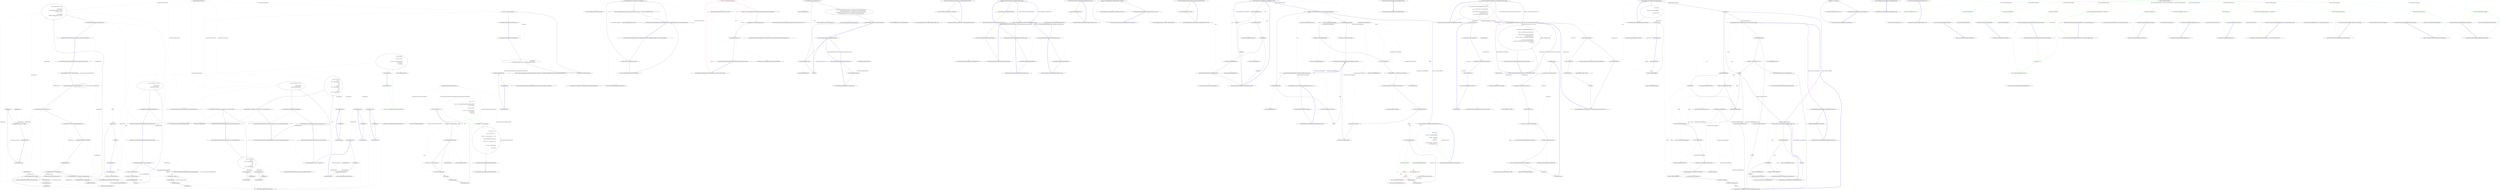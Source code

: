 digraph  {
m0_43 [label="Entry Nancy.Testing.BrowserContext.Body(System.IO.Stream, string)", span="70-70", cluster="Nancy.Testing.BrowserContext.Body(System.IO.Stream, string)", file="BrowserFixture.cs"];
m0_70 [label="Entry Nancy.Testing.Browser.Get(string, System.Action<Nancy.Testing.BrowserContext>)", span="50-50", cluster="Nancy.Testing.Browser.Get(string, System.Action<Nancy.Testing.BrowserContext>)", file="BrowserFixture.cs"];
m0_66 [label="Entry Nancy.Testing.Tests.BrowserFixture.Should_maintain_cookies_when_chaining_requests()", span="90-90", cluster="Nancy.Testing.Tests.BrowserFixture.Should_maintain_cookies_when_chaining_requests()", file="BrowserFixture.cs"];
m0_67 [label="var result = browser.Get(\r\n                    ''/session'', \r\n                    with => with.HttpRequest())\r\n                .Then\r\n                .Get(\r\n                    ''/session'', \r\n                    with => with.HttpRequest())", span="94-100", cluster="Nancy.Testing.Tests.BrowserFixture.Should_maintain_cookies_when_chaining_requests()", file="BrowserFixture.cs"];
m0_68 [label="result.Body.AsString().ShouldEqual(''Current session value is: I've created a session!'')", span="102-102", cluster="Nancy.Testing.Tests.BrowserFixture.Should_maintain_cookies_when_chaining_requests()", file="BrowserFixture.cs"];
m0_69 [label="Exit Nancy.Testing.Tests.BrowserFixture.Should_maintain_cookies_when_chaining_requests()", span="90-90", cluster="Nancy.Testing.Tests.BrowserFixture.Should_maintain_cookies_when_chaining_requests()", file="BrowserFixture.cs"];
m0_17 [label="Entry Nancy.Testing.Browser.Post(string, System.Action<Nancy.Testing.BrowserContext>)", span="94-94", cluster="Nancy.Testing.Browser.Post(string, System.Action<Nancy.Testing.BrowserContext>)", file="BrowserFixture.cs"];
m0_24 [label="Entry Nancy.Testing.BrowserContext.HttpRequest()", span="116-116", cluster="Nancy.Testing.BrowserContext.HttpRequest()", file="BrowserFixture.cs"];
m0_19 [label="Entry object.ShouldEqual(object)", span="80-80", cluster="object.ShouldEqual(object)", file="BrowserFixture.cs"];
m0_77 [label="Entry Nancy.Testing.Tests.BrowserFixture.Should_maintain_cookies_even_if_not_set_on_directly_preceding_request()", span="106-106", cluster="Nancy.Testing.Tests.BrowserFixture.Should_maintain_cookies_even_if_not_set_on_directly_preceding_request()", file="BrowserFixture.cs"];
m0_78 [label="var result = browser.Get(\r\n                    ''/session'',\r\n                    with => with.HttpRequest())\r\n                .Then\r\n                .Get(\r\n                    ''/nothing'',\r\n                    with => with.HttpRequest())\r\n                .Then\r\n                .Get(\r\n                    ''/session'',\r\n                    with => with.HttpRequest())", span="110-120", cluster="Nancy.Testing.Tests.BrowserFixture.Should_maintain_cookies_even_if_not_set_on_directly_preceding_request()", file="BrowserFixture.cs"];
m0_79 [label="result.Body.AsString().ShouldEqual(''Current session value is: I've created a session!'')", span="122-122", cluster="Nancy.Testing.Tests.BrowserFixture.Should_maintain_cookies_even_if_not_set_on_directly_preceding_request()", file="BrowserFixture.cs"];
m0_80 [label="Exit Nancy.Testing.Tests.BrowserFixture.Should_maintain_cookies_even_if_not_set_on_directly_preceding_request()", span="106-106", cluster="Nancy.Testing.Tests.BrowserFixture.Should_maintain_cookies_even_if_not_set_on_directly_preceding_request()", file="BrowserFixture.cs"];
m0_18 [label="Entry Nancy.Testing.BrowserResponseBodyWrapper.AsString()", span="30-30", cluster="Nancy.Testing.BrowserResponseBodyWrapper.AsString()", file="BrowserFixture.cs"];
m0_90 [label="Entry Nancy.Testing.Tests.BrowserFixture.EchoModule.EchoModule()", span="127-127", cluster="Nancy.Testing.Tests.BrowserFixture.EchoModule.EchoModule()", file="BrowserFixture.cs"];
m0_91 [label="Post[''/''] = ctx =>\r\n                    {\r\n                        var body = new StreamReader(Context.Request.Body).ReadToEnd();\r\n                        return new Response\r\n                                {\r\n                                    Contents = stream =>\r\n                                                {\r\n                                                    var writer = new StreamWriter(stream);\r\n                                                    writer.Write(body);\r\n                                                    writer.Flush();\r\n                                                }\r\n                                };\r\n                    }", span="130-142", cluster="Nancy.Testing.Tests.BrowserFixture.EchoModule.EchoModule()", color=green, community=0, file="BrowserFixture.cs"];
m0_92 [label="Get[''/nothing''] = ctx => string.Empty", span="144-144", cluster="Nancy.Testing.Tests.BrowserFixture.EchoModule.EchoModule()", file="BrowserFixture.cs"];
m0_93 [label="Get[''/session''] = ctx =>\r\n                    {\r\n                        var value = Session[''moo''] ?? '''';\r\n\r\n                        var output = ''Current session value is: '' + value;\r\n\r\n                        if (string.IsNullOrEmpty(value.ToString()))\r\n                        {\r\n                            Session[''moo''] = ''I've created a session!'';\r\n                        }\r\n\r\n                        var response = (Response)output;\r\n\r\n                        return response;\r\n                    }", span="146-160", cluster="Nancy.Testing.Tests.BrowserFixture.EchoModule.EchoModule()", file="BrowserFixture.cs"];
m0_94 [label="Exit Nancy.Testing.Tests.BrowserFixture.EchoModule.EchoModule()", span="127-127", cluster="Nancy.Testing.Tests.BrowserFixture.EchoModule.EchoModule()", file="BrowserFixture.cs"];
m0_26 [label="Entry Nancy.Testing.Tests.BrowserFixture.Should_be_able_to_send_stream_in_body()", span="40-40", cluster="Nancy.Testing.Tests.BrowserFixture.Should_be_able_to_send_stream_in_body()", file="BrowserFixture.cs"];
m0_30 [label="writer.Write(thisIsMyRequestBody)", span="46-46", cluster="Nancy.Testing.Tests.BrowserFixture.Should_be_able_to_send_stream_in_body()", file="BrowserFixture.cs"];
m0_29 [label="var writer = new StreamWriter(stream)", span="45-45", cluster="Nancy.Testing.Tests.BrowserFixture.Should_be_able_to_send_stream_in_body()", file="BrowserFixture.cs"];
m0_31 [label="writer.Flush()", span="47-47", cluster="Nancy.Testing.Tests.BrowserFixture.Should_be_able_to_send_stream_in_body()", file="BrowserFixture.cs"];
m0_27 [label="string thisIsMyRequestBody = ''This is my request body''", span="43-43", cluster="Nancy.Testing.Tests.BrowserFixture.Should_be_able_to_send_stream_in_body()", file="BrowserFixture.cs"];
m0_28 [label="var stream = new MemoryStream()", span="44-44", cluster="Nancy.Testing.Tests.BrowserFixture.Should_be_able_to_send_stream_in_body()", file="BrowserFixture.cs"];
m0_32 [label="var result = browser.Post(''/'', with =>\r\n                                           {\r\n                                               with.HttpRequest();\r\n                                               with.Body(stream, ''text/plain'');\r\n                                           })", span="49-53", cluster="Nancy.Testing.Tests.BrowserFixture.Should_be_able_to_send_stream_in_body()", file="BrowserFixture.cs"];
m0_33 [label="result.Body.AsString().ShouldEqual(thisIsMyRequestBody)", span="56-56", cluster="Nancy.Testing.Tests.BrowserFixture.Should_be_able_to_send_stream_in_body()", file="BrowserFixture.cs"];
m0_34 [label="Exit Nancy.Testing.Tests.BrowserFixture.Should_be_able_to_send_stream_in_body()", span="40-40", cluster="Nancy.Testing.Tests.BrowserFixture.Should_be_able_to_send_stream_in_body()", file="BrowserFixture.cs"];
m0_36 [label="Entry System.IO.StreamWriter.StreamWriter(System.IO.Stream)", span="0-0", cluster="System.IO.StreamWriter.StreamWriter(System.IO.Stream)", file="BrowserFixture.cs"];
m0_101 [label="Entry Nancy.Response.Response()", span="15-15", cluster="Nancy.Response.Response()", file="BrowserFixture.cs"];
m0_119 [label="Entry string.IsNullOrEmpty(string)", span="0-0", cluster="string.IsNullOrEmpty(string)", file="BrowserFixture.cs"];
m0_44 [label="Entry Nancy.Testing.Tests.BrowserFixture.Should_be_able_to_continue_with_another_request()", span="60-60", cluster="Nancy.Testing.Tests.BrowserFixture.Should_be_able_to_continue_with_another_request()", file="BrowserFixture.cs"];
m0_49 [label="firstRequestWriter.Write(FirstRequestBody)", span="67-67", cluster="Nancy.Testing.Tests.BrowserFixture.Should_be_able_to_continue_with_another_request()", file="BrowserFixture.cs"];
m0_53 [label="secondRequestWriter.Write(SecondRequestBody)", span="71-71", cluster="Nancy.Testing.Tests.BrowserFixture.Should_be_able_to_continue_with_another_request()", file="BrowserFixture.cs"];
m0_48 [label="var firstRequestWriter = new StreamWriter(firstRequestStream)", span="66-66", cluster="Nancy.Testing.Tests.BrowserFixture.Should_be_able_to_continue_with_another_request()", file="BrowserFixture.cs"];
m0_52 [label="var secondRequestWriter = new StreamWriter(secondRequestStream)", span="70-70", cluster="Nancy.Testing.Tests.BrowserFixture.Should_be_able_to_continue_with_another_request()", file="BrowserFixture.cs"];
m0_50 [label="firstRequestWriter.Flush()", span="68-68", cluster="Nancy.Testing.Tests.BrowserFixture.Should_be_able_to_continue_with_another_request()", file="BrowserFixture.cs"];
m0_54 [label="secondRequestWriter.Flush()", span="72-72", cluster="Nancy.Testing.Tests.BrowserFixture.Should_be_able_to_continue_with_another_request()", file="BrowserFixture.cs"];
m0_45 [label="string FirstRequestBody = ''This is my first request body''", span="63-63", cluster="Nancy.Testing.Tests.BrowserFixture.Should_be_able_to_continue_with_another_request()", file="BrowserFixture.cs"];
m0_46 [label="string SecondRequestBody = ''This is my second request body''", span="64-64", cluster="Nancy.Testing.Tests.BrowserFixture.Should_be_able_to_continue_with_another_request()", file="BrowserFixture.cs"];
m0_47 [label="var firstRequestStream = new MemoryStream()", span="65-65", cluster="Nancy.Testing.Tests.BrowserFixture.Should_be_able_to_continue_with_another_request()", file="BrowserFixture.cs"];
m0_51 [label="var secondRequestStream = new MemoryStream()", span="69-69", cluster="Nancy.Testing.Tests.BrowserFixture.Should_be_able_to_continue_with_another_request()", file="BrowserFixture.cs"];
m0_55 [label="var result = browser.Post(''/'', with =>\r\n            {\r\n                with.HttpRequest();\r\n                with.Body(firstRequestStream, ''text/plain'');\r\n            }).Then.Post(''/'', with =>\r\n            {\r\n                with.HttpRequest();\r\n                with.Body(secondRequestStream, ''text/plain'');\r\n            })", span="75-83", cluster="Nancy.Testing.Tests.BrowserFixture.Should_be_able_to_continue_with_another_request()", file="BrowserFixture.cs"];
m0_56 [label="result.Body.AsString().ShouldEqual(SecondRequestBody)", span="86-86", cluster="Nancy.Testing.Tests.BrowserFixture.Should_be_able_to_continue_with_another_request()", file="BrowserFixture.cs"];
m0_57 [label="Exit Nancy.Testing.Tests.BrowserFixture.Should_be_able_to_continue_with_another_request()", span="60-60", cluster="Nancy.Testing.Tests.BrowserFixture.Should_be_able_to_continue_with_another_request()", file="BrowserFixture.cs"];
m0_8 [label="Entry lambda expression", span="15-15", cluster="lambda expression", file="BrowserFixture.cs"];
m0_96 [label="var body = new StreamReader(Context.Request.Body).ReadToEnd()", span="132-132", cluster="lambda expression", color=green, community=0, file="BrowserFixture.cs"];
m0_95 [label="Entry lambda expression", span="130-142", cluster="lambda expression", file="BrowserFixture.cs"];
m0_97 [label="return new Response\r\n                                {\r\n                                    Contents = stream =>\r\n                                                {\r\n                                                    var writer = new StreamWriter(stream);\r\n                                                    writer.Write(body);\r\n                                                    writer.Flush();\r\n                                                }\r\n                                };", span="133-141", cluster="lambda expression", file="BrowserFixture.cs"];
m0_104 [label="writer.Write(body)", span="138-138", cluster="lambda expression", file="BrowserFixture.cs"];
m0_111 [label="var value = Session[''moo''] ?? ''''", span="148-148", cluster="lambda expression", file="BrowserFixture.cs"];
m0_114 [label="Session[''moo''] = ''I've created a session!''", span="154-154", cluster="lambda expression", file="BrowserFixture.cs"];
m0_98 [label="Exit lambda expression", span="130-142", cluster="lambda expression", file="BrowserFixture.cs"];
m0_103 [label="var writer = new StreamWriter(stream)", span="137-137", cluster="lambda expression", file="BrowserFixture.cs"];
m0_105 [label="writer.Flush()", span="139-139", cluster="lambda expression", file="BrowserFixture.cs"];
m0_110 [label="Entry lambda expression", span="146-160", cluster="lambda expression", file="BrowserFixture.cs"];
m0_112 [label="var output = ''Current session value is: '' + value", span="150-150", cluster="lambda expression", file="BrowserFixture.cs"];
m0_113 [label="string.IsNullOrEmpty(value.ToString())", span="152-152", cluster="lambda expression", file="BrowserFixture.cs"];
m0_115 [label="var response = (Response)output", span="157-157", cluster="lambda expression", file="BrowserFixture.cs"];
m0_102 [label="Entry lambda expression", span="135-140", cluster="lambda expression", file="BrowserFixture.cs"];
m0_106 [label="Exit lambda expression", span="135-140", cluster="lambda expression", file="BrowserFixture.cs"];
m0_117 [label="Exit lambda expression", span="146-160", cluster="lambda expression", file="BrowserFixture.cs"];
m0_116 [label="return response;", span="159-159", cluster="lambda expression", file="BrowserFixture.cs"];
m0_41 [label="with.Body(stream, ''text/plain'')", span="52-52", cluster="lambda expression", file="BrowserFixture.cs"];
m0_60 [label="with.Body(firstRequestStream, ''text/plain'')", span="78-78", cluster="lambda expression", file="BrowserFixture.cs"];
m0_64 [label="with.Body(secondRequestStream, ''text/plain'')", span="82-82", cluster="lambda expression", file="BrowserFixture.cs"];
m0_39 [label="Entry lambda expression", span="49-53", cluster="lambda expression", file="BrowserFixture.cs"];
m0_58 [label="Entry lambda expression", span="75-79", cluster="lambda expression", file="BrowserFixture.cs"];
m0_62 [label="Entry lambda expression", span="79-83", cluster="lambda expression", file="BrowserFixture.cs"];
m0_40 [label="with.HttpRequest()", span="51-51", cluster="lambda expression", file="BrowserFixture.cs"];
m0_42 [label="Exit lambda expression", span="49-53", cluster="lambda expression", file="BrowserFixture.cs"];
m0_59 [label="with.HttpRequest()", span="77-77", cluster="lambda expression", file="BrowserFixture.cs"];
m0_61 [label="Exit lambda expression", span="75-79", cluster="lambda expression", file="BrowserFixture.cs"];
m0_63 [label="with.HttpRequest()", span="81-81", cluster="lambda expression", file="BrowserFixture.cs"];
m0_65 [label="Exit lambda expression", span="79-83", cluster="lambda expression", file="BrowserFixture.cs"];
m0_20 [label="Entry lambda expression", span="29-33", cluster="lambda expression", file="BrowserFixture.cs"];
m0_71 [label="Entry lambda expression", span="96-96", cluster="lambda expression", file="BrowserFixture.cs"];
m0_74 [label="Entry lambda expression", span="100-100", cluster="lambda expression", file="BrowserFixture.cs"];
m0_81 [label="Entry lambda expression", span="112-112", cluster="lambda expression", file="BrowserFixture.cs"];
m0_84 [label="Entry lambda expression", span="116-116", cluster="lambda expression", file="BrowserFixture.cs"];
m0_87 [label="Entry lambda expression", span="120-120", cluster="lambda expression", file="BrowserFixture.cs"];
m0_9 [label="config.Modules(typeof (EchoModule))", span="15-15", cluster="lambda expression", file="BrowserFixture.cs"];
m0_21 [label="with.HttpRequest()", span="31-31", cluster="lambda expression", file="BrowserFixture.cs"];
m0_72 [label="with.HttpRequest()", span="96-96", cluster="lambda expression", file="BrowserFixture.cs"];
m0_75 [label="with.HttpRequest()", span="100-100", cluster="lambda expression", file="BrowserFixture.cs"];
m0_82 [label="with.HttpRequest()", span="112-112", cluster="lambda expression", file="BrowserFixture.cs"];
m0_85 [label="with.HttpRequest()", span="116-116", cluster="lambda expression", file="BrowserFixture.cs"];
m0_88 [label="with.HttpRequest()", span="120-120", cluster="lambda expression", file="BrowserFixture.cs"];
m0_22 [label="with.Body(thisIsMyRequestBody)", span="32-32", cluster="lambda expression", file="BrowserFixture.cs"];
m0_23 [label="Exit lambda expression", span="29-33", cluster="lambda expression", file="BrowserFixture.cs"];
m0_73 [label="Exit lambda expression", span="96-96", cluster="lambda expression", file="BrowserFixture.cs"];
m0_76 [label="Exit lambda expression", span="100-100", cluster="lambda expression", file="BrowserFixture.cs"];
m0_83 [label="Exit lambda expression", span="112-112", cluster="lambda expression", file="BrowserFixture.cs"];
m0_86 [label="Exit lambda expression", span="116-116", cluster="lambda expression", file="BrowserFixture.cs"];
m0_89 [label="Exit lambda expression", span="120-120", cluster="lambda expression", file="BrowserFixture.cs"];
m0_10 [label="Exit lambda expression", span="15-15", cluster="lambda expression", file="BrowserFixture.cs"];
m0_35 [label="Entry System.IO.MemoryStream.MemoryStream()", span="0-0", cluster="System.IO.MemoryStream.MemoryStream()", file="BrowserFixture.cs"];
m0_37 [label="Entry System.IO.StreamWriter.Write(string)", span="0-0", cluster="System.IO.StreamWriter.Write(string)", file="BrowserFixture.cs"];
m0_99 [label="Entry System.IO.StreamReader.StreamReader(System.IO.Stream)", span="0-0", cluster="System.IO.StreamReader.StreamReader(System.IO.Stream)", file="BrowserFixture.cs"];
m0_38 [label="Entry System.IO.StreamWriter.Flush()", span="0-0", cluster="System.IO.StreamWriter.Flush()", file="BrowserFixture.cs"];
m0_5 [label="Entry Nancy.Testing.ConfigurableBootstrapper.ConfigurableBootstrapper(System.Action<Nancy.Testing.ConfigurableBootstrapper.ConfigurableBoostrapperConfigurator>)", span="38-38", cluster="Nancy.Testing.ConfigurableBootstrapper.ConfigurableBootstrapper(System.Action<Nancy.Testing.ConfigurableBootstrapper.ConfigurableBoostrapperConfigurator>)", file="BrowserFixture.cs"];
m0_11 [label="Entry Nancy.Testing.ConfigurableBootstrapper.ConfigurableBoostrapperConfigurator.Modules(params System.Type[])", span="543-543", cluster="Nancy.Testing.ConfigurableBootstrapper.ConfigurableBoostrapperConfigurator.Modules(params System.Type[])", file="BrowserFixture.cs"];
m0_100 [label="Entry System.IO.StreamReader.ReadToEnd()", span="0-0", cluster="System.IO.StreamReader.ReadToEnd()", file="BrowserFixture.cs"];
m0_0 [label="Entry Nancy.Testing.Tests.BrowserFixture.BrowserFixture()", span="12-12", cluster="Nancy.Testing.Tests.BrowserFixture.BrowserFixture()", file="BrowserFixture.cs"];
m0_3 [label="browser = new Browser(bootstrapper)", span="19-19", cluster="Nancy.Testing.Tests.BrowserFixture.BrowserFixture()", file="BrowserFixture.cs"];
m0_1 [label="var bootstrapper =\r\n                new ConfigurableBootstrapper(config => config.Modules(typeof (EchoModule)))", span="14-15", cluster="Nancy.Testing.Tests.BrowserFixture.BrowserFixture()", file="BrowserFixture.cs"];
m0_2 [label="CookieBasedSessions.Enable(bootstrapper)", span="17-17", cluster="Nancy.Testing.Tests.BrowserFixture.BrowserFixture()", file="BrowserFixture.cs"];
m0_4 [label="Exit Nancy.Testing.Tests.BrowserFixture.BrowserFixture()", span="12-12", cluster="Nancy.Testing.Tests.BrowserFixture.BrowserFixture()", file="BrowserFixture.cs"];
m0_6 [label="Entry Nancy.Session.CookieBasedSessions.Enable(Nancy.Bootstrapper.IApplicationPipelines)", span="79-79", cluster="Nancy.Session.CookieBasedSessions.Enable(Nancy.Bootstrapper.IApplicationPipelines)", file="BrowserFixture.cs"];
m0_12 [label="Entry Nancy.Testing.Tests.BrowserFixture.Should_be_able_to_send_string_in_body()", span="23-23", cluster="Nancy.Testing.Tests.BrowserFixture.Should_be_able_to_send_string_in_body()", file="BrowserFixture.cs"];
m0_14 [label="var result = browser.Post(''/'', with =>\r\n                                           {\r\n                                               with.HttpRequest();\r\n                                               with.Body(thisIsMyRequestBody);\r\n                                           })", span="29-33", cluster="Nancy.Testing.Tests.BrowserFixture.Should_be_able_to_send_string_in_body()", file="BrowserFixture.cs"];
m0_15 [label="result.Body.AsString().ShouldEqual(thisIsMyRequestBody)", span="36-36", cluster="Nancy.Testing.Tests.BrowserFixture.Should_be_able_to_send_string_in_body()", file="BrowserFixture.cs"];
m0_13 [label="string thisIsMyRequestBody = ''This is my request body''", span="26-26", cluster="Nancy.Testing.Tests.BrowserFixture.Should_be_able_to_send_string_in_body()", file="BrowserFixture.cs"];
m0_16 [label="Exit Nancy.Testing.Tests.BrowserFixture.Should_be_able_to_send_string_in_body()", span="23-23", cluster="Nancy.Testing.Tests.BrowserFixture.Should_be_able_to_send_string_in_body()", file="BrowserFixture.cs"];
m0_25 [label="Entry Nancy.Testing.BrowserContext.Body(string)", span="60-60", cluster="Nancy.Testing.BrowserContext.Body(string)", file="BrowserFixture.cs"];
m0_118 [label="Entry object.ToString()", span="0-0", cluster="object.ToString()", file="BrowserFixture.cs"];
m0_7 [label="Entry Nancy.Testing.Browser.Browser(Nancy.Bootstrapper.INancyBootstrapper)", span="26-26", cluster="Nancy.Testing.Browser.Browser(Nancy.Bootstrapper.INancyBootstrapper)", file="BrowserFixture.cs"];
m0_125 [label="Nancy.Testing.Tests.BrowserFixture.EchoModule", span="", file="BrowserFixture.cs"];
m0_126 [label=body, span="", file="BrowserFixture.cs"];
m0_120 [label="Nancy.Testing.Tests.BrowserFixture", span="", file="BrowserFixture.cs"];
m0_122 [label=stream, span="", file="BrowserFixture.cs"];
m0_123 [label=firstRequestStream, span="", file="BrowserFixture.cs"];
m0_124 [label=secondRequestStream, span="", file="BrowserFixture.cs"];
m0_121 [label=thisIsMyRequestBody, span="", file="BrowserFixture.cs"];
m1_7 [label="Entry string.Equals(string, System.StringComparison)", span="0-0", cluster="string.Equals(string, System.StringComparison)", file="BrowserResponseExtensions.cs"];
m1_8 [label="Entry string.Format(string, object, object)", span="0-0", cluster="string.Format(string, object, object)", file="BrowserResponseExtensions.cs"];
m1_6 [label="Entry Nancy.Testing.AssertException.AssertException(string)", span="21-21", cluster="Nancy.Testing.AssertException.AssertException(string)", file="BrowserResponseExtensions.cs"];
m1_0 [label="Entry Nancy.Testing.BrowserResponseExtensions.ShouldHaveRedirectedTo(Nancy.Testing.BrowserResponse, string, System.StringComparison)", span="15-15", cluster="Nancy.Testing.BrowserResponseExtensions.ShouldHaveRedirectedTo(Nancy.Testing.BrowserResponse, string, System.StringComparison)", file="BrowserResponseExtensions.cs"];
m1_1 [label="response.StatusCode != HttpStatusCode.SeeOther", span="17-17", cluster="Nancy.Testing.BrowserResponseExtensions.ShouldHaveRedirectedTo(Nancy.Testing.BrowserResponse, string, System.StringComparison)", file="BrowserResponseExtensions.cs"];
m1_3 [label="!response.Headers[''Location''].Equals(location, stringComparer)", span="22-22", cluster="Nancy.Testing.BrowserResponseExtensions.ShouldHaveRedirectedTo(Nancy.Testing.BrowserResponse, string, System.StringComparison)", file="BrowserResponseExtensions.cs"];
m1_4 [label="throw new AssertException(String.Format(''Location should have been: {0}, but was {1}'', location, response.Headers[''Location'']));", span="24-24", cluster="Nancy.Testing.BrowserResponseExtensions.ShouldHaveRedirectedTo(Nancy.Testing.BrowserResponse, string, System.StringComparison)", file="BrowserResponseExtensions.cs"];
m1_2 [label="throw new AssertException(''Status code should be SeeOther'');", span="19-19", cluster="Nancy.Testing.BrowserResponseExtensions.ShouldHaveRedirectedTo(Nancy.Testing.BrowserResponse, string, System.StringComparison)", file="BrowserResponseExtensions.cs"];
m1_5 [label="Exit Nancy.Testing.BrowserResponseExtensions.ShouldHaveRedirectedTo(Nancy.Testing.BrowserResponse, string, System.StringComparison)", span="15-15", cluster="Nancy.Testing.BrowserResponseExtensions.ShouldHaveRedirectedTo(Nancy.Testing.BrowserResponse, string, System.StringComparison)", file="BrowserResponseExtensions.cs"];
m5_10 [label="Entry System.IO.StreamWriter.StreamWriter(System.IO.Stream)", span="0-0", cluster="System.IO.StreamWriter.StreamWriter(System.IO.Stream)", file="DefaultJsonSerializer.cs"];
m5_20 [label="Entry string.Split(params char[])", span="0-0", cluster="string.Split(params char[])", file="DefaultJsonSerializer.cs"];
m5_3 [label="Entry Nancy.Responses.DefaultJsonSerializer.IsJsonType(string)", span="47-47", cluster="Nancy.Responses.DefaultJsonSerializer.IsJsonType(string)", file="DefaultJsonSerializer.cs"];
m5_14 [label="string.IsNullOrEmpty(contentType)", span="49-49", cluster="Nancy.Responses.DefaultJsonSerializer.IsJsonType(string)", file="DefaultJsonSerializer.cs"];
m5_16 [label="var contentMimeType = contentType.Split(';')[0]", span="54-54", cluster="Nancy.Responses.DefaultJsonSerializer.IsJsonType(string)", file="DefaultJsonSerializer.cs"];
m5_15 [label="return false;", span="51-51", cluster="Nancy.Responses.DefaultJsonSerializer.IsJsonType(string)", file="DefaultJsonSerializer.cs"];
m5_17 [label="return contentMimeType.Equals(''application/json'', StringComparison.InvariantCultureIgnoreCase) ||\r\n                   contentMimeType.Equals(''text/json'', StringComparison.InvariantCultureIgnoreCase) ||\r\n                  (contentMimeType.StartsWith(''application/vnd'', StringComparison.InvariantCultureIgnoreCase) &&\r\n                   contentMimeType.EndsWith(''+json'', StringComparison.InvariantCultureIgnoreCase));", span="56-59", cluster="Nancy.Responses.DefaultJsonSerializer.IsJsonType(string)", file="DefaultJsonSerializer.cs"];
m5_18 [label="Exit Nancy.Responses.DefaultJsonSerializer.IsJsonType(string)", span="47-47", cluster="Nancy.Responses.DefaultJsonSerializer.IsJsonType(string)", file="DefaultJsonSerializer.cs"];
m5_0 [label="Entry Nancy.Responses.DefaultJsonSerializer.CanSerialize(string)", span="13-13", cluster="Nancy.Responses.DefaultJsonSerializer.CanSerialize(string)", file="DefaultJsonSerializer.cs"];
m5_1 [label="return this.IsJsonType(contentType);", span="15-15", cluster="Nancy.Responses.DefaultJsonSerializer.CanSerialize(string)", file="DefaultJsonSerializer.cs"];
m5_2 [label="Exit Nancy.Responses.DefaultJsonSerializer.CanSerialize(string)", span="13-13", cluster="Nancy.Responses.DefaultJsonSerializer.CanSerialize(string)", file="DefaultJsonSerializer.cs"];
m5_19 [label="Entry string.IsNullOrEmpty(string)", span="0-0", cluster="string.IsNullOrEmpty(string)", file="DefaultJsonSerializer.cs"];
m5_4 [label="Entry Nancy.Responses.DefaultJsonSerializer.Serialize<TModel>(string, TModel, System.IO.Stream)", span="25-25", cluster="Nancy.Responses.DefaultJsonSerializer.Serialize<TModel>(string, TModel, System.IO.Stream)", file="DefaultJsonSerializer.cs"];
m5_5 [label="var writer = new StreamWriter(outputStream)", span="27-27", cluster="Nancy.Responses.DefaultJsonSerializer.Serialize<TModel>(string, TModel, System.IO.Stream)", color=red, community=0, file="DefaultJsonSerializer.cs"];
m5_8 [label="serializer.Serialize(model, writer)", span="33-33", cluster="Nancy.Responses.DefaultJsonSerializer.Serialize<TModel>(string, TModel, System.IO.Stream)", file="DefaultJsonSerializer.cs"];
m5_6 [label="var serializer = new JavaScriptSerializer(null, false, JsonSettings.MaxJsonLength, JsonSettings.MaxRecursions)", span="29-29", cluster="Nancy.Responses.DefaultJsonSerializer.Serialize<TModel>(string, TModel, System.IO.Stream)", file="DefaultJsonSerializer.cs"];
m5_7 [label="serializer.RegisterConverters(JsonSettings.Converters)", span="31-31", cluster="Nancy.Responses.DefaultJsonSerializer.Serialize<TModel>(string, TModel, System.IO.Stream)", file="DefaultJsonSerializer.cs"];
m5_9 [label="Exit Nancy.Responses.DefaultJsonSerializer.Serialize<TModel>(string, TModel, System.IO.Stream)", span="25-25", cluster="Nancy.Responses.DefaultJsonSerializer.Serialize<TModel>(string, TModel, System.IO.Stream)", file="DefaultJsonSerializer.cs"];
m5_12 [label="Entry Nancy.Json.JavaScriptSerializer.RegisterConverters(System.Collections.Generic.IEnumerable<Nancy.Json.JavaScriptConverter>)", span="429-429", cluster="Nancy.Json.JavaScriptSerializer.RegisterConverters(System.Collections.Generic.IEnumerable<Nancy.Json.JavaScriptConverter>)", file="DefaultJsonSerializer.cs"];
m5_23 [label="Entry string.EndsWith(string, System.StringComparison)", span="0-0", cluster="string.EndsWith(string, System.StringComparison)", file="DefaultJsonSerializer.cs"];
m5_13 [label="Entry Nancy.Json.JavaScriptSerializer.Serialize(object, System.IO.TextWriter)", span="465-465", cluster="Nancy.Json.JavaScriptSerializer.Serialize(object, System.IO.TextWriter)", file="DefaultJsonSerializer.cs"];
m5_21 [label="Entry string.Equals(string, System.StringComparison)", span="0-0", cluster="string.Equals(string, System.StringComparison)", file="DefaultJsonSerializer.cs"];
m5_11 [label="Entry Nancy.Json.JavaScriptSerializer.JavaScriptSerializer(Nancy.Json.JavaScriptTypeResolver, bool, int, int)", span="74-74", cluster="Nancy.Json.JavaScriptSerializer.JavaScriptSerializer(Nancy.Json.JavaScriptTypeResolver, bool, int, int)", file="DefaultJsonSerializer.cs"];
m5_22 [label="Entry string.StartsWith(string, System.StringComparison)", span="0-0", cluster="string.StartsWith(string, System.StringComparison)", file="DefaultJsonSerializer.cs"];
m5_24 [label="Nancy.Responses.DefaultJsonSerializer", span="", file="DefaultJsonSerializer.cs"];
m6_25 [label="Entry Nancy.FormatterExtensions.AsXml<TModel>(Nancy.IResponseFormatter, TModel)", span="41-41", cluster="Nancy.FormatterExtensions.AsXml<TModel>(Nancy.IResponseFormatter, TModel)", file="FormatterExtensions.cs"];
m6_26 [label="return new XmlResponse<TModel>(model, ''application/xml'');", span="43-43", cluster="Nancy.FormatterExtensions.AsXml<TModel>(Nancy.IResponseFormatter, TModel)", file="FormatterExtensions.cs"];
m6_27 [label="Exit Nancy.FormatterExtensions.AsXml<TModel>(Nancy.IResponseFormatter, TModel)", span="41-41", cluster="Nancy.FormatterExtensions.AsXml<TModel>(Nancy.IResponseFormatter, TModel)", file="FormatterExtensions.cs"];
m6_8 [label="Entry Nancy.FormatterExtensions.AsCss(Nancy.IResponseFormatter, string)", span="16-16", cluster="Nancy.FormatterExtensions.AsCss(Nancy.IResponseFormatter, string)", file="FormatterExtensions.cs"];
m6_9 [label="return AsFile(formatter, applicationRelativeFilePath);", span="18-18", cluster="Nancy.FormatterExtensions.AsCss(Nancy.IResponseFormatter, string)", file="FormatterExtensions.cs"];
m6_10 [label="Exit Nancy.FormatterExtensions.AsCss(Nancy.IResponseFormatter, string)", span="16-16", cluster="Nancy.FormatterExtensions.AsCss(Nancy.IResponseFormatter, string)", file="FormatterExtensions.cs"];
m6_4 [label="Entry Nancy.FormatterExtensions.AsFile(Nancy.IResponseFormatter, string)", span="11-11", cluster="Nancy.FormatterExtensions.AsFile(Nancy.IResponseFormatter, string)", file="FormatterExtensions.cs"];
m6_5 [label="return new GenericFileResponse(applicationRelativeFilePath);", span="13-13", cluster="Nancy.FormatterExtensions.AsFile(Nancy.IResponseFormatter, string)", file="FormatterExtensions.cs"];
m6_6 [label="Exit Nancy.FormatterExtensions.AsFile(Nancy.IResponseFormatter, string)", span="11-11", cluster="Nancy.FormatterExtensions.AsFile(Nancy.IResponseFormatter, string)", file="FormatterExtensions.cs"];
m6_28 [label="Entry Nancy.Responses.XmlResponse<TModel>.XmlResponse(TModel, string)", span="8-8", cluster="Nancy.Responses.XmlResponse<TModel>.XmlResponse(TModel, string)", file="FormatterExtensions.cs"];
m6_21 [label="Entry Nancy.FormatterExtensions.AsRedirect(Nancy.IResponseFormatter, string)", span="36-36", cluster="Nancy.FormatterExtensions.AsRedirect(Nancy.IResponseFormatter, string)", file="FormatterExtensions.cs"];
m6_22 [label="return new RedirectResponse(location);", span="38-38", cluster="Nancy.FormatterExtensions.AsRedirect(Nancy.IResponseFormatter, string)", file="FormatterExtensions.cs"];
m6_23 [label="Exit Nancy.FormatterExtensions.AsRedirect(Nancy.IResponseFormatter, string)", span="36-36", cluster="Nancy.FormatterExtensions.AsRedirect(Nancy.IResponseFormatter, string)", file="FormatterExtensions.cs"];
m6_3 [label="Entry Nancy.Responses.GenericFileResponse.GenericFileResponse(string, string)", span="30-30", cluster="Nancy.Responses.GenericFileResponse.GenericFileResponse(string, string)", file="FormatterExtensions.cs"];
m6_17 [label="Entry Nancy.FormatterExtensions.AsJson<TModel>(Nancy.IResponseFormatter, TModel)", span="31-31", cluster="Nancy.FormatterExtensions.AsJson<TModel>(Nancy.IResponseFormatter, TModel)", file="FormatterExtensions.cs"];
m6_18 [label="return new JsonResponse<TModel>(model);", span="33-33", cluster="Nancy.FormatterExtensions.AsJson<TModel>(Nancy.IResponseFormatter, TModel)", file="FormatterExtensions.cs"];
m6_19 [label="Exit Nancy.FormatterExtensions.AsJson<TModel>(Nancy.IResponseFormatter, TModel)", span="31-31", cluster="Nancy.FormatterExtensions.AsJson<TModel>(Nancy.IResponseFormatter, TModel)", file="FormatterExtensions.cs"];
m6_0 [label="Entry Nancy.FormatterExtensions.AsFile(Nancy.IResponseFormatter, string, string)", span="6-6", cluster="Nancy.FormatterExtensions.AsFile(Nancy.IResponseFormatter, string, string)", file="FormatterExtensions.cs"];
m6_1 [label="return new GenericFileResponse(applicationRelativeFilePath, contentType);", span="8-8", cluster="Nancy.FormatterExtensions.AsFile(Nancy.IResponseFormatter, string, string)", file="FormatterExtensions.cs"];
m6_2 [label="Exit Nancy.FormatterExtensions.AsFile(Nancy.IResponseFormatter, string, string)", span="6-6", cluster="Nancy.FormatterExtensions.AsFile(Nancy.IResponseFormatter, string, string)", file="FormatterExtensions.cs"];
m6_20 [label="Entry Nancy.Responses.JsonResponse<TModel>.JsonResponse(TModel)", span="8-8", cluster="Nancy.Responses.JsonResponse<TModel>.JsonResponse(TModel)", file="FormatterExtensions.cs"];
m6_11 [label="Entry Nancy.FormatterExtensions.AsImage(Nancy.IResponseFormatter, string)", span="21-21", cluster="Nancy.FormatterExtensions.AsImage(Nancy.IResponseFormatter, string)", file="FormatterExtensions.cs"];
m6_12 [label="return AsFile(formatter, applicationRelativeFilePath);", span="23-23", cluster="Nancy.FormatterExtensions.AsImage(Nancy.IResponseFormatter, string)", file="FormatterExtensions.cs"];
m6_13 [label="Exit Nancy.FormatterExtensions.AsImage(Nancy.IResponseFormatter, string)", span="21-21", cluster="Nancy.FormatterExtensions.AsImage(Nancy.IResponseFormatter, string)", file="FormatterExtensions.cs"];
m6_7 [label="Entry Nancy.Responses.GenericFileResponse.GenericFileResponse(string)", span="19-19", cluster="Nancy.Responses.GenericFileResponse.GenericFileResponse(string)", file="FormatterExtensions.cs"];
m6_24 [label="Entry Nancy.Responses.RedirectResponse.RedirectResponse(string)", span="15-15", cluster="Nancy.Responses.RedirectResponse.RedirectResponse(string)", file="FormatterExtensions.cs"];
m6_14 [label="Entry Nancy.FormatterExtensions.AsJs(Nancy.IResponseFormatter, string)", span="26-26", cluster="Nancy.FormatterExtensions.AsJs(Nancy.IResponseFormatter, string)", file="FormatterExtensions.cs"];
m6_15 [label="return AsFile(formatter, applicationRelativeFilePath);", span="28-28", cluster="Nancy.FormatterExtensions.AsJs(Nancy.IResponseFormatter, string)", file="FormatterExtensions.cs"];
m6_16 [label="Exit Nancy.FormatterExtensions.AsJs(Nancy.IResponseFormatter, string)", span="26-26", cluster="Nancy.FormatterExtensions.AsJs(Nancy.IResponseFormatter, string)", file="FormatterExtensions.cs"];
m7_20 [label="Entry Nancy.Responses.GenericFileResponse.IsSafeFilePath(string, string)", span="58-58", cluster="Nancy.Responses.GenericFileResponse.IsSafeFilePath(string, string)", file="GenericFileResponse.cs"];
m7_21 [label="string.IsNullOrEmpty(RootPath)", span="60-60", cluster="Nancy.Responses.GenericFileResponse.IsSafeFilePath(string, string)", file="GenericFileResponse.cs"];
m7_23 [label="!Path.HasExtension(filePath)", span="65-65", cluster="Nancy.Responses.GenericFileResponse.IsSafeFilePath(string, string)", file="GenericFileResponse.cs"];
m7_25 [label="!File.Exists(filePath)", span="70-70", cluster="Nancy.Responses.GenericFileResponse.IsSafeFilePath(string, string)", file="GenericFileResponse.cs"];
m7_27 [label="var fullPath = Path.GetFullPath(filePath)", span="75-75", cluster="Nancy.Responses.GenericFileResponse.IsSafeFilePath(string, string)", file="GenericFileResponse.cs"];
m7_28 [label="return fullPath.StartsWith(rootPath, StringComparison.Ordinal);", span="77-77", cluster="Nancy.Responses.GenericFileResponse.IsSafeFilePath(string, string)", file="GenericFileResponse.cs"];
m7_22 [label="return false;", span="62-62", cluster="Nancy.Responses.GenericFileResponse.IsSafeFilePath(string, string)", file="GenericFileResponse.cs"];
m7_24 [label="return false;", span="67-67", cluster="Nancy.Responses.GenericFileResponse.IsSafeFilePath(string, string)", file="GenericFileResponse.cs"];
m7_26 [label="return false;", span="72-72", cluster="Nancy.Responses.GenericFileResponse.IsSafeFilePath(string, string)", file="GenericFileResponse.cs"];
m7_29 [label="Exit Nancy.Responses.GenericFileResponse.IsSafeFilePath(string, string)", span="58-58", cluster="Nancy.Responses.GenericFileResponse.IsSafeFilePath(string, string)", file="GenericFileResponse.cs"];
m7_18 [label="Entry System.IO.FileStream.Read(byte[], int, int)", span="0-0", cluster="System.IO.FileStream.Read(byte[], int, int)", file="GenericFileResponse.cs"];
m7_33 [label="Entry System.IO.Path.GetFullPath(string)", span="0-0", cluster="System.IO.Path.GetFullPath(string)", file="GenericFileResponse.cs"];
m7_5 [label="Entry Nancy.Responses.GenericFileResponse.InitializeGenericFileResonse(string, string)", span="80-80", cluster="Nancy.Responses.GenericFileResponse.InitializeGenericFileResonse(string, string)", file="GenericFileResponse.cs"];
m7_35 [label="string.IsNullOrEmpty(filePath)", span="82-82", cluster="Nancy.Responses.GenericFileResponse.InitializeGenericFileResonse(string, string)", file="GenericFileResponse.cs"];
m7_38 [label="var fullPath = Path.IsPathRooted(filePath) ? filePath : Path.Combine(RootPath, filePath)", span="88-88", cluster="Nancy.Responses.GenericFileResponse.InitializeGenericFileResonse(string, string)", file="GenericFileResponse.cs"];
m7_46 [label="this.ContentType = contentType", span="103-103", cluster="Nancy.Responses.GenericFileResponse.InitializeGenericFileResonse(string, string)", file="GenericFileResponse.cs"];
m7_36 [label="this.StatusCode = HttpStatusCode.NotFound", span="84-84", cluster="Nancy.Responses.GenericFileResponse.InitializeGenericFileResonse(string, string)", file="GenericFileResponse.cs"];
m7_37 [label="return;", span="85-85", cluster="Nancy.Responses.GenericFileResponse.InitializeGenericFileResonse(string, string)", file="GenericFileResponse.cs"];
m7_39 [label="!IsSafeFilePath(RootPath, fullPath)", span="90-90", cluster="Nancy.Responses.GenericFileResponse.InitializeGenericFileResonse(string, string)", file="GenericFileResponse.cs"];
m7_41 [label="this.Filename = Path.GetFileName(fullPath)", span="96-96", cluster="Nancy.Responses.GenericFileResponse.InitializeGenericFileResonse(string, string)", file="GenericFileResponse.cs"];
m7_42 [label="var fi = new FileInfo(fullPath)", span="98-98", cluster="Nancy.Responses.GenericFileResponse.InitializeGenericFileResonse(string, string)", file="GenericFileResponse.cs"];
m7_45 [label="this.Contents = GetFileContent(fullPath)", span="102-102", cluster="Nancy.Responses.GenericFileResponse.InitializeGenericFileResonse(string, string)", file="GenericFileResponse.cs"];
m7_40 [label="this.StatusCode = HttpStatusCode.NotFound", span="92-92", cluster="Nancy.Responses.GenericFileResponse.InitializeGenericFileResonse(string, string)", file="GenericFileResponse.cs"];
m7_43 [label="this.Headers[''ETag''] = fi.LastWriteTimeUtc.Ticks.ToString(''x'')", span="100-100", cluster="Nancy.Responses.GenericFileResponse.InitializeGenericFileResonse(string, string)", file="GenericFileResponse.cs"];
m7_44 [label="this.Headers[''Last-Modified''] = fi.LastWriteTimeUtc.ToString(''R'')", span="101-101", cluster="Nancy.Responses.GenericFileResponse.InitializeGenericFileResonse(string, string)", file="GenericFileResponse.cs"];
m7_47 [label="this.StatusCode = HttpStatusCode.OK", span="104-104", cluster="Nancy.Responses.GenericFileResponse.InitializeGenericFileResonse(string, string)", file="GenericFileResponse.cs"];
m7_48 [label="Exit Nancy.Responses.GenericFileResponse.InitializeGenericFileResonse(string, string)", span="80-80", cluster="Nancy.Responses.GenericFileResponse.InitializeGenericFileResonse(string, string)", file="GenericFileResponse.cs"];
m7_54 [label="Entry System.DateTime.ToString(string)", span="0-0", cluster="System.DateTime.ToString(string)", file="GenericFileResponse.cs"];
m7_50 [label="Entry System.IO.Path.Combine(string, string)", span="0-0", cluster="System.IO.Path.Combine(string, string)", file="GenericFileResponse.cs"];
m7_30 [label="Entry string.IsNullOrEmpty(string)", span="0-0", cluster="string.IsNullOrEmpty(string)", file="GenericFileResponse.cs"];
m7_2 [label="Entry Nancy.Responses.GenericFileResponse.GenericFileResponse(string, string)", span="30-30", cluster="Nancy.Responses.GenericFileResponse.GenericFileResponse(string, string)", file="GenericFileResponse.cs"];
m7_3 [label="InitializeGenericFileResonse(filePath, contentType)", span="32-32", cluster="Nancy.Responses.GenericFileResponse.GenericFileResponse(string, string)", file="GenericFileResponse.cs"];
m7_4 [label="Exit Nancy.Responses.GenericFileResponse.GenericFileResponse(string, string)", span="30-30", cluster="Nancy.Responses.GenericFileResponse.GenericFileResponse(string, string)", file="GenericFileResponse.cs"];
m7_31 [label="Entry System.IO.Path.HasExtension(string)", span="0-0", cluster="System.IO.Path.HasExtension(string)", file="GenericFileResponse.cs"];
m7_17 [label="Entry System.IO.File.OpenRead(string)", span="0-0", cluster="System.IO.File.OpenRead(string)", file="GenericFileResponse.cs"];
m7_53 [label="Entry long.ToString(string)", span="0-0", cluster="long.ToString(string)", file="GenericFileResponse.cs"];
m7_19 [label="Entry System.IO.Stream.Write(byte[], int, int)", span="0-0", cluster="System.IO.Stream.Write(byte[], int, int)", file="GenericFileResponse.cs"];
m7_0 [label="Entry Nancy.Responses.GenericFileResponse.GenericFileResponse(string)", span="19-19", cluster="Nancy.Responses.GenericFileResponse.GenericFileResponse(string)", file="GenericFileResponse.cs"];
m7_1 [label="Exit Nancy.Responses.GenericFileResponse.GenericFileResponse(string)", span="19-19", cluster="Nancy.Responses.GenericFileResponse.GenericFileResponse(string)", file="GenericFileResponse.cs"];
m7_51 [label="Entry System.IO.Path.GetFileName(string)", span="0-0", cluster="System.IO.Path.GetFileName(string)", file="GenericFileResponse.cs"];
m7_52 [label="Entry System.IO.FileInfo.FileInfo(string)", span="0-0", cluster="System.IO.FileInfo.FileInfo(string)", file="GenericFileResponse.cs"];
m7_6 [label="Entry Nancy.Responses.GenericFileResponse.GetFileContent(string)", span="41-41", cluster="Nancy.Responses.GenericFileResponse.GetFileContent(string)", file="GenericFileResponse.cs"];
m7_7 [label="return stream =>\r\n            {\r\n                using (var file = File.OpenRead(filePath))\r\n                {\r\n                    var buffer = new byte[4096];\r\n                    var read = -1;\r\n                    while (read != 0)\r\n                    {                                   \r\n                        read = file.Read(buffer, 0, buffer.Length);\r\n                        stream.Write(buffer, 0, read);\r\n                    }\r\n                }\r\n            };", span="43-55", cluster="Nancy.Responses.GenericFileResponse.GetFileContent(string)", color=green, community=0, file="GenericFileResponse.cs"];
m7_8 [label="Exit Nancy.Responses.GenericFileResponse.GetFileContent(string)", span="41-41", cluster="Nancy.Responses.GenericFileResponse.GetFileContent(string)", file="GenericFileResponse.cs"];
m7_9 [label="Entry lambda expression", span="43-55", cluster="lambda expression", file="GenericFileResponse.cs"];
m7_10 [label="var file = File.OpenRead(filePath)", span="45-45", cluster="lambda expression", file="GenericFileResponse.cs"];
m7_15 [label="stream.Write(buffer, 0, read)", span="52-52", cluster="lambda expression", color=red, community=0, file="GenericFileResponse.cs"];
m7_11 [label="var buffer = new byte[4096]", span="47-47", cluster="lambda expression", color=green, community=0, file="GenericFileResponse.cs"];
m7_14 [label="read = file.Read(buffer, 0, buffer.Length)", span="51-51", cluster="lambda expression", color=red, community=0, file="GenericFileResponse.cs"];
m7_12 [label="var read = -1", span="48-48", cluster="lambda expression", color=red, community=0, file="GenericFileResponse.cs"];
m7_13 [label="read != 0", span="49-49", cluster="lambda expression", color=red, community=0, file="GenericFileResponse.cs"];
m7_16 [label="Exit lambda expression", span="43-55", cluster="lambda expression", file="GenericFileResponse.cs"];
m7_49 [label="Entry System.IO.Path.IsPathRooted(string)", span="0-0", cluster="System.IO.Path.IsPathRooted(string)", file="GenericFileResponse.cs"];
m7_32 [label="Entry System.IO.File.Exists(string)", span="0-0", cluster="System.IO.File.Exists(string)", file="GenericFileResponse.cs"];
m7_34 [label="Entry string.StartsWith(string, System.StringComparison)", span="0-0", cluster="string.StartsWith(string, System.StringComparison)", file="GenericFileResponse.cs"];
m7_55 [label="Nancy.Responses.GenericFileResponse", span="", file="GenericFileResponse.cs"];
m7_56 [label=string, span="", file="GenericFileResponse.cs"];
m8_9 [label="Entry Nancy.Testing.NancyContextExtensions.DocumentBody(Nancy.NancyContext)", span="34-34", cluster="Nancy.Testing.NancyContextExtensions.DocumentBody(Nancy.NancyContext)", file="NancyContextExtensions.cs"];
m8_10 [label="return Cache(context, DOCUMENT_WRAPPER_KEY_NAME, () =>\r\n			{\r\n				using (var contentsStream = new MemoryStream())\r\n				{\r\n					context.Response.Contents.Invoke(contentsStream);\r\n					contentsStream.Position = 0;\r\n					return new DocumentWrapper(contentsStream);\r\n				}\r\n			});", span="36-44", cluster="Nancy.Testing.NancyContextExtensions.DocumentBody(Nancy.NancyContext)", file="NancyContextExtensions.cs"];
m8_11 [label="Exit Nancy.Testing.NancyContextExtensions.DocumentBody(Nancy.NancyContext)", span="34-34", cluster="Nancy.Testing.NancyContextExtensions.DocumentBody(Nancy.NancyContext)", file="NancyContextExtensions.cs"];
m8_34 [label="Entry Nancy.Json.JavaScriptSerializer.JavaScriptSerializer()", span="64-64", cluster="Nancy.Json.JavaScriptSerializer.JavaScriptSerializer()", file="NancyContextExtensions.cs"];
m8_33 [label="Entry System.IO.StreamReader.StreamReader(System.IO.Stream)", span="0-0", cluster="System.IO.StreamReader.StreamReader(System.IO.Stream)", file="NancyContextExtensions.cs"];
m8_35 [label="Entry System.IO.StreamReader.ReadToEnd()", span="0-0", cluster="System.IO.StreamReader.ReadToEnd()", file="NancyContextExtensions.cs"];
m8_7 [label="Entry System.Collections.Generic.IDictionary<TKey, TValue>.ContainsKey(TKey)", span="0-0", cluster="System.Collections.Generic.IDictionary<TKey, TValue>.ContainsKey(TKey)", file="NancyContextExtensions.cs"];
m8_24 [label="Entry lambda expression", span="49-62", cluster="lambda expression", file="NancyContextExtensions.cs"];
m8_14 [label="context.Response.Contents.Invoke(contentsStream)", span="40-40", cluster="lambda expression", file="NancyContextExtensions.cs"];
m8_12 [label="Entry lambda expression", span="36-44", cluster="lambda expression", file="NancyContextExtensions.cs"];
m8_13 [label="var contentsStream = new MemoryStream()", span="38-38", cluster="lambda expression", file="NancyContextExtensions.cs"];
m8_15 [label="contentsStream.Position = 0", span="41-41", cluster="lambda expression", file="NancyContextExtensions.cs"];
m8_16 [label="return new DocumentWrapper(contentsStream);", span="42-42", cluster="lambda expression", file="NancyContextExtensions.cs"];
m8_17 [label="Exit lambda expression", span="36-44", cluster="lambda expression", file="NancyContextExtensions.cs"];
m8_26 [label="context.Response.Contents.Invoke(contentsStream)", span="53-53", cluster="lambda expression", file="NancyContextExtensions.cs"];
m8_25 [label="var contentsStream = new MemoryStream()", span="51-51", cluster="lambda expression", file="NancyContextExtensions.cs"];
m8_27 [label="contentsStream.Position = 0", span="54-54", cluster="lambda expression", file="NancyContextExtensions.cs"];
m8_28 [label="var contents = new StreamReader(contentsStream)", span="55-55", cluster="lambda expression", file="NancyContextExtensions.cs"];
m8_29 [label="var serializer = new JavaScriptSerializer()", span="57-57", cluster="lambda expression", file="NancyContextExtensions.cs"];
m8_30 [label="var model = serializer.Deserialize<TModel>(contents.ReadToEnd())", span="58-58", cluster="lambda expression", file="NancyContextExtensions.cs"];
m8_31 [label="return model;", span="59-59", cluster="lambda expression", file="NancyContextExtensions.cs"];
m8_32 [label="Exit lambda expression", span="49-62", cluster="lambda expression", file="NancyContextExtensions.cs"];
m8_36 [label="Entry Nancy.Json.JavaScriptSerializer.Deserialize<T>(string)", span="181-181", cluster="Nancy.Json.JavaScriptSerializer.Deserialize<T>(string)", file="NancyContextExtensions.cs"];
m8_19 [label="Entry System.Action<T>.Invoke(T)", span="0-0", cluster="System.Action<T>.Invoke(T)", file="NancyContextExtensions.cs"];
m8_0 [label="Entry Nancy.Testing.NancyContextExtensions.Cache<T>(Nancy.NancyContext, string, System.Func<T>)", span="14-14", cluster="Nancy.Testing.NancyContextExtensions.Cache<T>(Nancy.NancyContext, string, System.Func<T>)", file="NancyContextExtensions.cs"];
m8_1 [label="context.Items.ContainsKey(key)", span="19-19", cluster="Nancy.Testing.NancyContextExtensions.Cache<T>(Nancy.NancyContext, string, System.Func<T>)", file="NancyContextExtensions.cs"];
m8_2 [label="return (T)context.Items[key];", span="21-21", cluster="Nancy.Testing.NancyContextExtensions.Cache<T>(Nancy.NancyContext, string, System.Func<T>)", file="NancyContextExtensions.cs"];
m8_3 [label="T data = getData.Invoke()", span="24-24", cluster="Nancy.Testing.NancyContextExtensions.Cache<T>(Nancy.NancyContext, string, System.Func<T>)", file="NancyContextExtensions.cs"];
m8_4 [label="context.Items[key] = data", span="25-25", cluster="Nancy.Testing.NancyContextExtensions.Cache<T>(Nancy.NancyContext, string, System.Func<T>)", file="NancyContextExtensions.cs"];
m8_5 [label="return data;", span="26-26", cluster="Nancy.Testing.NancyContextExtensions.Cache<T>(Nancy.NancyContext, string, System.Func<T>)", file="NancyContextExtensions.cs"];
m8_6 [label="Exit Nancy.Testing.NancyContextExtensions.Cache<T>(Nancy.NancyContext, string, System.Func<T>)", span="14-14", cluster="Nancy.Testing.NancyContextExtensions.Cache<T>(Nancy.NancyContext, string, System.Func<T>)", file="NancyContextExtensions.cs"];
m8_21 [label="Entry Nancy.Testing.NancyContextExtensions.JsonBody<TModel>(Nancy.NancyContext)", span="47-47", cluster="Nancy.Testing.NancyContextExtensions.JsonBody<TModel>(Nancy.NancyContext)", file="NancyContextExtensions.cs"];
m8_22 [label="return Cache(context, JSONRESPONSE_KEY_NAME, () =>\r\n			{\r\n				using (var contentsStream = new MemoryStream())\r\n				{\r\n					context.Response.Contents.Invoke(contentsStream);\r\n					contentsStream.Position = 0;\r\n					using (var contents = new StreamReader(contentsStream))\r\n					{\r\n						var serializer = new JavaScriptSerializer();\r\n						var model = serializer.Deserialize<TModel>(contents.ReadToEnd());\r\n						return model;\r\n					}\r\n				}\r\n			});", span="49-62", cluster="Nancy.Testing.NancyContextExtensions.JsonBody<TModel>(Nancy.NancyContext)", file="NancyContextExtensions.cs"];
m8_23 [label="Exit Nancy.Testing.NancyContextExtensions.JsonBody<TModel>(Nancy.NancyContext)", span="47-47", cluster="Nancy.Testing.NancyContextExtensions.JsonBody<TModel>(Nancy.NancyContext)", file="NancyContextExtensions.cs"];
m8_8 [label="Entry System.Func<TResult>.Invoke()", span="0-0", cluster="System.Func<TResult>.Invoke()", file="NancyContextExtensions.cs"];
m8_20 [label="Entry Nancy.Testing.DocumentWrapper.DocumentWrapper(System.IO.Stream)", span="28-28", cluster="Nancy.Testing.DocumentWrapper.DocumentWrapper(System.IO.Stream)", file="NancyContextExtensions.cs"];
m8_18 [label="Entry System.IO.MemoryStream.MemoryStream()", span="0-0", cluster="System.IO.MemoryStream.MemoryStream()", file="NancyContextExtensions.cs"];
m8_37 [label="Nancy.NancyContext", span="", file="NancyContextExtensions.cs"];
m8_38 [label="Nancy.NancyContext", span="", file="NancyContextExtensions.cs"];
m9_18 [label="Entry System.IO.Stream.CopyTo(System.IO.Stream)", span="0-0", cluster="System.IO.Stream.CopyTo(System.IO.Stream)", file="NancyInternalConfiguration.cs"];
m9_3 [label="Entry System.Collections.Generic.List<T>.List()", span="0-0", cluster="System.Collections.Generic.List<T>.List()", file="NancyInternalConfiguration.cs"];
m9_29 [label="Entry System.IO.Path.GetFullPath(string)", span="0-0", cluster="System.IO.Path.GetFullPath(string)", file="NancyInternalConfiguration.cs"];
m9_59 [label="Entry System.DateTime.ToString(string)", span="0-0", cluster="System.DateTime.ToString(string)", file="NancyInternalConfiguration.cs"];
m9_17 [label="Entry System.IO.File.OpenRead(string)", span="0-0", cluster="System.IO.File.OpenRead(string)", file="NancyInternalConfiguration.cs"];
m9_56 [label="Entry System.IO.Path.GetFileName(string)", span="0-0", cluster="System.IO.Path.GetFileName(string)", file="NancyInternalConfiguration.cs"];
m9_0 [label="Entry Nancy.Responses.GenericFileResponse.GenericFileResponse()", span="21-21", cluster="Nancy.Responses.GenericFileResponse.GenericFileResponse()", file="NancyInternalConfiguration.cs"];
m9_1 [label="SafePaths = new List<string>()", span="23-23", cluster="Nancy.Responses.GenericFileResponse.GenericFileResponse()", file="NancyInternalConfiguration.cs"];
m9_2 [label="Exit Nancy.Responses.GenericFileResponse.GenericFileResponse()", span="21-21", cluster="Nancy.Responses.GenericFileResponse.GenericFileResponse()", file="NancyInternalConfiguration.cs"];
m9_6 [label="Entry Nancy.Responses.GenericFileResponse.GenericFileResponse(string, string)", span="43-43", cluster="Nancy.Responses.GenericFileResponse.GenericFileResponse(string, string)", file="NancyInternalConfiguration.cs"];
m9_7 [label="InitializeGenericFileResonse(filePath, contentType)", span="45-45", cluster="Nancy.Responses.GenericFileResponse.GenericFileResponse(string, string)", file="NancyInternalConfiguration.cs"];
m9_8 [label="Exit Nancy.Responses.GenericFileResponse.GenericFileResponse(string, string)", span="43-43", cluster="Nancy.Responses.GenericFileResponse.GenericFileResponse(string, string)", file="NancyInternalConfiguration.cs"];
m9_4 [label="Entry Nancy.Responses.GenericFileResponse.GenericFileResponse(string)", span="32-32", cluster="Nancy.Responses.GenericFileResponse.GenericFileResponse(string)", file="NancyInternalConfiguration.cs"];
m9_5 [label="Exit Nancy.Responses.GenericFileResponse.GenericFileResponse(string)", span="32-32", cluster="Nancy.Responses.GenericFileResponse.GenericFileResponse(string)", file="NancyInternalConfiguration.cs"];
m9_10 [label="Entry Nancy.Responses.GenericFileResponse.GetFileContent(string)", span="54-54", cluster="Nancy.Responses.GenericFileResponse.GetFileContent(string)", file="NancyInternalConfiguration.cs"];
m9_11 [label="return stream =>\r\n            {\r\n                using (var file = File.OpenRead(filePath))\r\n                {\r\n                    file.CopyTo(stream);\r\n                }\r\n            };", span="56-62", cluster="Nancy.Responses.GenericFileResponse.GetFileContent(string)", file="NancyInternalConfiguration.cs"];
m9_12 [label="Exit Nancy.Responses.GenericFileResponse.GetFileContent(string)", span="54-54", cluster="Nancy.Responses.GenericFileResponse.GetFileContent(string)", file="NancyInternalConfiguration.cs"];
m9_53 [label="Entry System.InvalidOperationException.InvalidOperationException(string)", span="0-0", cluster="System.InvalidOperationException.InvalidOperationException(string)", file="NancyInternalConfiguration.cs"];
m9_30 [label="Entry string.StartsWith(string, System.StringComparison)", span="0-0", cluster="string.StartsWith(string, System.StringComparison)", file="NancyInternalConfiguration.cs"];
m9_52 [label="Entry string.IsNullOrEmpty(string)", span="0-0", cluster="string.IsNullOrEmpty(string)", file="NancyInternalConfiguration.cs"];
m9_27 [label="Entry System.IO.Path.HasExtension(string)", span="0-0", cluster="System.IO.Path.HasExtension(string)", file="NancyInternalConfiguration.cs"];
m9_57 [label="Entry System.IO.FileInfo.FileInfo(string)", span="0-0", cluster="System.IO.FileInfo.FileInfo(string)", file="NancyInternalConfiguration.cs"];
m9_13 [label="Entry lambda expression", span="56-62", cluster="lambda expression", file="NancyInternalConfiguration.cs"];
m9_14 [label="var file = File.OpenRead(filePath)", span="58-58", cluster="lambda expression", file="NancyInternalConfiguration.cs"];
m9_15 [label="file.CopyTo(stream)", span="60-60", cluster="lambda expression", file="NancyInternalConfiguration.cs"];
m9_16 [label="Exit lambda expression", span="56-62", cluster="lambda expression", file="NancyInternalConfiguration.cs"];
m9_54 [label="Entry System.IO.Path.IsPathRooted(string)", span="0-0", cluster="System.IO.Path.IsPathRooted(string)", file="NancyInternalConfiguration.cs"];
m9_19 [label="Entry Nancy.Responses.GenericFileResponse.IsSafeFilePath(string, string)", span="65-65", cluster="Nancy.Responses.GenericFileResponse.IsSafeFilePath(string, string)", file="NancyInternalConfiguration.cs"];
m9_20 [label="!Path.HasExtension(filePath)", span="67-67", cluster="Nancy.Responses.GenericFileResponse.IsSafeFilePath(string, string)", file="NancyInternalConfiguration.cs"];
m9_22 [label="!File.Exists(filePath)", span="72-72", cluster="Nancy.Responses.GenericFileResponse.IsSafeFilePath(string, string)", file="NancyInternalConfiguration.cs"];
m9_24 [label="var fullPath = Path.GetFullPath(filePath)", span="77-77", cluster="Nancy.Responses.GenericFileResponse.IsSafeFilePath(string, string)", file="NancyInternalConfiguration.cs"];
m9_25 [label="return fullPath.StartsWith(rootPath, StringComparison.OrdinalIgnoreCase);", span="79-79", cluster="Nancy.Responses.GenericFileResponse.IsSafeFilePath(string, string)", file="NancyInternalConfiguration.cs"];
m9_21 [label="return false;", span="69-69", cluster="Nancy.Responses.GenericFileResponse.IsSafeFilePath(string, string)", file="NancyInternalConfiguration.cs"];
m9_23 [label="return false;", span="74-74", cluster="Nancy.Responses.GenericFileResponse.IsSafeFilePath(string, string)", file="NancyInternalConfiguration.cs"];
m9_26 [label="Exit Nancy.Responses.GenericFileResponse.IsSafeFilePath(string, string)", span="65-65", cluster="Nancy.Responses.GenericFileResponse.IsSafeFilePath(string, string)", file="NancyInternalConfiguration.cs"];
m9_9 [label="Entry Nancy.Responses.GenericFileResponse.InitializeGenericFileResonse(string, string)", span="82-82", cluster="Nancy.Responses.GenericFileResponse.InitializeGenericFileResonse(string, string)", file="NancyInternalConfiguration.cs"];
m9_31 [label="string.IsNullOrEmpty(filePath)", span="84-84", cluster="Nancy.Responses.GenericFileResponse.InitializeGenericFileResonse(string, string)", file="NancyInternalConfiguration.cs"];
m9_38 [label="Path.IsPathRooted(filePath)", span="96-96", cluster="Nancy.Responses.GenericFileResponse.InitializeGenericFileResonse(string, string)", file="NancyInternalConfiguration.cs"];
m9_39 [label="fullPath = filePath", span="98-98", cluster="Nancy.Responses.GenericFileResponse.InitializeGenericFileResonse(string, string)", file="NancyInternalConfiguration.cs"];
m9_40 [label="fullPath = Path.Combine(rootPath, filePath)", span="102-102", cluster="Nancy.Responses.GenericFileResponse.InitializeGenericFileResonse(string, string)", file="NancyInternalConfiguration.cs"];
m9_47 [label="ContentType = contentType", span="114-114", cluster="Nancy.Responses.GenericFileResponse.InitializeGenericFileResonse(string, string)", file="NancyInternalConfiguration.cs"];
m9_32 [label="StatusCode = HttpStatusCode.NotFound", span="86-86", cluster="Nancy.Responses.GenericFileResponse.InitializeGenericFileResonse(string, string)", file="NancyInternalConfiguration.cs"];
m9_34 [label="SafePaths == null || SafePaths.Count == 0", span="89-89", cluster="Nancy.Responses.GenericFileResponse.InitializeGenericFileResonse(string, string)", file="NancyInternalConfiguration.cs"];
m9_33 [label="return;", span="87-87", cluster="Nancy.Responses.GenericFileResponse.InitializeGenericFileResonse(string, string)", file="NancyInternalConfiguration.cs"];
m9_35 [label="throw new InvalidOperationException(''No SafePaths defined.'');", span="91-91", cluster="Nancy.Responses.GenericFileResponse.InitializeGenericFileResonse(string, string)", file="NancyInternalConfiguration.cs"];
m9_36 [label=SafePaths, span="93-93", cluster="Nancy.Responses.GenericFileResponse.InitializeGenericFileResonse(string, string)", file="NancyInternalConfiguration.cs"];
m9_37 [label="string fullPath", span="95-95", cluster="Nancy.Responses.GenericFileResponse.InitializeGenericFileResonse(string, string)", file="NancyInternalConfiguration.cs"];
m9_50 [label="StatusCode = HttpStatusCode.NotFound", span="120-120", cluster="Nancy.Responses.GenericFileResponse.InitializeGenericFileResonse(string, string)", file="NancyInternalConfiguration.cs"];
m9_41 [label="IsSafeFilePath(rootPath, fullPath)", span="105-105", cluster="Nancy.Responses.GenericFileResponse.InitializeGenericFileResonse(string, string)", file="NancyInternalConfiguration.cs"];
m9_42 [label="Filename = Path.GetFileName(fullPath)", span="107-107", cluster="Nancy.Responses.GenericFileResponse.InitializeGenericFileResonse(string, string)", file="NancyInternalConfiguration.cs"];
m9_43 [label="var fi = new FileInfo(fullPath)", span="109-109", cluster="Nancy.Responses.GenericFileResponse.InitializeGenericFileResonse(string, string)", file="NancyInternalConfiguration.cs"];
m9_46 [label="Contents = GetFileContent(fullPath)", span="113-113", cluster="Nancy.Responses.GenericFileResponse.InitializeGenericFileResonse(string, string)", file="NancyInternalConfiguration.cs"];
m9_44 [label="Headers[''ETag''] = fi.LastWriteTimeUtc.Ticks.ToString(''x'')", span="111-111", cluster="Nancy.Responses.GenericFileResponse.InitializeGenericFileResonse(string, string)", file="NancyInternalConfiguration.cs"];
m9_45 [label="Headers[''Last-Modified''] = fi.LastWriteTimeUtc.ToString(''R'')", span="112-112", cluster="Nancy.Responses.GenericFileResponse.InitializeGenericFileResonse(string, string)", file="NancyInternalConfiguration.cs"];
m9_48 [label="StatusCode = HttpStatusCode.OK", span="115-115", cluster="Nancy.Responses.GenericFileResponse.InitializeGenericFileResonse(string, string)", file="NancyInternalConfiguration.cs"];
m9_49 [label="return;", span="116-116", cluster="Nancy.Responses.GenericFileResponse.InitializeGenericFileResonse(string, string)", file="NancyInternalConfiguration.cs"];
m9_51 [label="Exit Nancy.Responses.GenericFileResponse.InitializeGenericFileResonse(string, string)", span="82-82", cluster="Nancy.Responses.GenericFileResponse.InitializeGenericFileResonse(string, string)", file="NancyInternalConfiguration.cs"];
m9_55 [label="Entry System.IO.Path.Combine(string, string)", span="0-0", cluster="System.IO.Path.Combine(string, string)", file="NancyInternalConfiguration.cs"];
m9_58 [label="Entry long.ToString(string)", span="0-0", cluster="long.ToString(string)", file="NancyInternalConfiguration.cs"];
m9_28 [label="Entry System.IO.File.Exists(string)", span="0-0", cluster="System.IO.File.Exists(string)", file="NancyInternalConfiguration.cs"];
m9_60 [label="Nancy.Responses.GenericFileResponse", span="", file="NancyInternalConfiguration.cs"];
m9_61 [label=string, span="", file="NancyInternalConfiguration.cs"];
m12_26 [label="Entry Nancy.IO.UnclosableStreamWrapper.Write(byte[], int, int)", span="240-240", cluster="Nancy.IO.UnclosableStreamWrapper.Write(byte[], int, int)", file="UnclosableStreamWrapper.cs"];
m12_27 [label="this.baseStream.Write(buffer, offset, count)", span="242-242", cluster="Nancy.IO.UnclosableStreamWrapper.Write(byte[], int, int)", color=green, community=0, file="UnclosableStreamWrapper.cs"];
m12_28 [label="Exit Nancy.IO.UnclosableStreamWrapper.Write(byte[], int, int)", span="240-240", cluster="Nancy.IO.UnclosableStreamWrapper.Write(byte[], int, int)", file="UnclosableStreamWrapper.cs"];
m12_5 [label="Entry System.ArgumentNullException.ArgumentNullException(string)", span="0-0", cluster="System.ArgumentNullException.ArgumentNullException(string)", file="UnclosableStreamWrapper.cs"];
m12_17 [label="Entry System.IO.Stream.Seek(long, System.IO.SeekOrigin)", span="0-0", cluster="System.IO.Stream.Seek(long, System.IO.SeekOrigin)", file="UnclosableStreamWrapper.cs"];
m12_14 [label="Entry Nancy.IO.UnclosableStreamWrapper.Seek(long, System.IO.SeekOrigin)", span="210-210", cluster="Nancy.IO.UnclosableStreamWrapper.Seek(long, System.IO.SeekOrigin)", file="UnclosableStreamWrapper.cs"];
m12_15 [label="return this.baseStream.Seek(offset, origin);", span="212-212", cluster="Nancy.IO.UnclosableStreamWrapper.Seek(long, System.IO.SeekOrigin)", color=green, community=0, file="UnclosableStreamWrapper.cs"];
m12_16 [label="Exit Nancy.IO.UnclosableStreamWrapper.Seek(long, System.IO.SeekOrigin)", span="210-210", cluster="Nancy.IO.UnclosableStreamWrapper.Seek(long, System.IO.SeekOrigin)", file="UnclosableStreamWrapper.cs"];
m12_41 [label="Entry System.IO.Stream.EndRead(System.IAsyncResult)", span="0-0", cluster="System.IO.Stream.EndRead(System.IAsyncResult)", file="UnclosableStreamWrapper.cs"];
m12_21 [label="Entry System.IO.Stream.SetLength(long)", span="0-0", cluster="System.IO.Stream.SetLength(long)", file="UnclosableStreamWrapper.cs"];
m12_29 [label="Entry System.IO.Stream.Write(byte[], int, int)", span="0-0", cluster="System.IO.Stream.Write(byte[], int, int)", file="UnclosableStreamWrapper.cs"];
m12_42 [label="Entry Nancy.IO.UnclosableStreamWrapper.EndWrite(System.IAsyncResult)", span="285-285", cluster="Nancy.IO.UnclosableStreamWrapper.EndWrite(System.IAsyncResult)", file="UnclosableStreamWrapper.cs"];
m12_43 [label="this.baseStream.EndWrite(asyncResult)", span="287-287", cluster="Nancy.IO.UnclosableStreamWrapper.EndWrite(System.IAsyncResult)", color=green, community=0, file="UnclosableStreamWrapper.cs"];
m12_44 [label="Exit Nancy.IO.UnclosableStreamWrapper.EndWrite(System.IAsyncResult)", span="285-285", cluster="Nancy.IO.UnclosableStreamWrapper.EndWrite(System.IAsyncResult)", file="UnclosableStreamWrapper.cs"];
m12_38 [label="Entry Nancy.IO.UnclosableStreamWrapper.EndRead(System.IAsyncResult)", span="276-276", cluster="Nancy.IO.UnclosableStreamWrapper.EndRead(System.IAsyncResult)", file="UnclosableStreamWrapper.cs"];
m12_39 [label="return this.baseStream.EndRead(asyncResult);", span="278-278", cluster="Nancy.IO.UnclosableStreamWrapper.EndRead(System.IAsyncResult)", color=green, community=0, file="UnclosableStreamWrapper.cs"];
m12_40 [label="Exit Nancy.IO.UnclosableStreamWrapper.EndRead(System.IAsyncResult)", span="276-276", cluster="Nancy.IO.UnclosableStreamWrapper.EndRead(System.IAsyncResult)", file="UnclosableStreamWrapper.cs"];
m12_50 [label="Entry Nancy.IO.UnclosableStreamWrapper.WriteByte(byte)", span="306-306", cluster="Nancy.IO.UnclosableStreamWrapper.WriteByte(byte)", file="UnclosableStreamWrapper.cs"];
m12_51 [label="this.baseStream.WriteByte(value)", span="308-308", cluster="Nancy.IO.UnclosableStreamWrapper.WriteByte(byte)", color=green, community=0, file="UnclosableStreamWrapper.cs"];
m12_52 [label="Exit Nancy.IO.UnclosableStreamWrapper.WriteByte(byte)", span="306-306", cluster="Nancy.IO.UnclosableStreamWrapper.WriteByte(byte)", file="UnclosableStreamWrapper.cs"];
m12_33 [label="Entry System.IO.Stream.BeginRead(byte[], int, int, System.AsyncCallback, object)", span="0-0", cluster="System.IO.Stream.BeginRead(byte[], int, int, System.AsyncCallback, object)", file="UnclosableStreamWrapper.cs"];
m12_37 [label="Entry System.IO.Stream.BeginWrite(byte[], int, int, System.AsyncCallback, object)", span="0-0", cluster="System.IO.Stream.BeginWrite(byte[], int, int, System.AsyncCallback, object)", file="UnclosableStreamWrapper.cs"];
m12_13 [label="Entry System.IO.Stream.Flush()", span="0-0", cluster="System.IO.Stream.Flush()", file="UnclosableStreamWrapper.cs"];
m12_25 [label="Entry System.IO.Stream.Read(byte[], int, int)", span="0-0", cluster="System.IO.Stream.Read(byte[], int, int)", file="UnclosableStreamWrapper.cs"];
m12_46 [label="Entry Nancy.IO.UnclosableStreamWrapper.ReadByte()", span="297-297", cluster="Nancy.IO.UnclosableStreamWrapper.ReadByte()", file="UnclosableStreamWrapper.cs"];
m12_47 [label="return this.baseStream.ReadByte();", span="299-299", cluster="Nancy.IO.UnclosableStreamWrapper.ReadByte()", color=green, community=0, file="UnclosableStreamWrapper.cs"];
m12_48 [label="Exit Nancy.IO.UnclosableStreamWrapper.ReadByte()", span="297-297", cluster="Nancy.IO.UnclosableStreamWrapper.ReadByte()", file="UnclosableStreamWrapper.cs"];
m12_53 [label="Entry System.IO.Stream.WriteByte(byte)", span="0-0", cluster="System.IO.Stream.WriteByte(byte)", file="UnclosableStreamWrapper.cs"];
m12_49 [label="Entry System.IO.Stream.ReadByte()", span="0-0", cluster="System.IO.Stream.ReadByte()", file="UnclosableStreamWrapper.cs"];
m12_0 [label="Entry Nancy.IO.UnclosableStreamWrapper.UnclosableStreamWrapper(System.IO.Stream)", span="22-22", cluster="Nancy.IO.UnclosableStreamWrapper.UnclosableStreamWrapper(System.IO.Stream)", file="UnclosableStreamWrapper.cs"];
m12_1 [label="baseStream == null", span="24-24", cluster="Nancy.IO.UnclosableStreamWrapper.UnclosableStreamWrapper(System.IO.Stream)", color=green, community=0, file="UnclosableStreamWrapper.cs"];
m12_2 [label="throw new ArgumentNullException(''baseStream'');", span="26-26", cluster="Nancy.IO.UnclosableStreamWrapper.UnclosableStreamWrapper(System.IO.Stream)", color=green, community=0, file="UnclosableStreamWrapper.cs"];
m12_3 [label="this.baseStream = baseStream", span="29-29", cluster="Nancy.IO.UnclosableStreamWrapper.UnclosableStreamWrapper(System.IO.Stream)", color=green, community=0, file="UnclosableStreamWrapper.cs"];
m12_4 [label="Exit Nancy.IO.UnclosableStreamWrapper.UnclosableStreamWrapper(System.IO.Stream)", span="22-22", cluster="Nancy.IO.UnclosableStreamWrapper.UnclosableStreamWrapper(System.IO.Stream)", file="UnclosableStreamWrapper.cs"];
m12_34 [label="Entry Nancy.IO.UnclosableStreamWrapper.BeginWrite(byte[], int, int, System.AsyncCallback, object)", span="264-264", cluster="Nancy.IO.UnclosableStreamWrapper.BeginWrite(byte[], int, int, System.AsyncCallback, object)", file="UnclosableStreamWrapper.cs"];
m12_35 [label="return this.baseStream.BeginWrite(buffer, offset, count, callback, state);", span="266-266", cluster="Nancy.IO.UnclosableStreamWrapper.BeginWrite(byte[], int, int, System.AsyncCallback, object)", color=green, community=0, file="UnclosableStreamWrapper.cs"];
m12_36 [label="Exit Nancy.IO.UnclosableStreamWrapper.BeginWrite(byte[], int, int, System.AsyncCallback, object)", span="264-264", cluster="Nancy.IO.UnclosableStreamWrapper.BeginWrite(byte[], int, int, System.AsyncCallback, object)", file="UnclosableStreamWrapper.cs"];
m12_45 [label="Entry System.IO.Stream.EndWrite(System.IAsyncResult)", span="0-0", cluster="System.IO.Stream.EndWrite(System.IAsyncResult)", file="UnclosableStreamWrapper.cs"];
m12_18 [label="Entry Nancy.IO.UnclosableStreamWrapper.SetLength(long)", span="219-219", cluster="Nancy.IO.UnclosableStreamWrapper.SetLength(long)", file="UnclosableStreamWrapper.cs"];
m12_19 [label="this.baseStream.SetLength(value)", span="221-221", cluster="Nancy.IO.UnclosableStreamWrapper.SetLength(long)", color=green, community=0, file="UnclosableStreamWrapper.cs"];
m12_20 [label="Exit Nancy.IO.UnclosableStreamWrapper.SetLength(long)", span="219-219", cluster="Nancy.IO.UnclosableStreamWrapper.SetLength(long)", file="UnclosableStreamWrapper.cs"];
m12_22 [label="Entry Nancy.IO.UnclosableStreamWrapper.Read(byte[], int, int)", span="231-231", cluster="Nancy.IO.UnclosableStreamWrapper.Read(byte[], int, int)", file="UnclosableStreamWrapper.cs"];
m12_23 [label="return this.baseStream.Read(buffer, offset, count);", span="233-233", cluster="Nancy.IO.UnclosableStreamWrapper.Read(byte[], int, int)", color=green, community=0, file="UnclosableStreamWrapper.cs"];
m12_24 [label="Exit Nancy.IO.UnclosableStreamWrapper.Read(byte[], int, int)", span="231-231", cluster="Nancy.IO.UnclosableStreamWrapper.Read(byte[], int, int)", file="UnclosableStreamWrapper.cs"];
m12_10 [label="Entry Nancy.IO.UnclosableStreamWrapper.Flush()", span="198-198", cluster="Nancy.IO.UnclosableStreamWrapper.Flush()", file="UnclosableStreamWrapper.cs"];
m12_11 [label="this.baseStream.Flush()", span="200-200", cluster="Nancy.IO.UnclosableStreamWrapper.Flush()", color=green, community=0, file="UnclosableStreamWrapper.cs"];
m12_12 [label="Exit Nancy.IO.UnclosableStreamWrapper.Flush()", span="198-198", cluster="Nancy.IO.UnclosableStreamWrapper.Flush()", file="UnclosableStreamWrapper.cs"];
m12_30 [label="Entry Nancy.IO.UnclosableStreamWrapper.BeginRead(byte[], int, int, System.AsyncCallback, object)", span="252-252", cluster="Nancy.IO.UnclosableStreamWrapper.BeginRead(byte[], int, int, System.AsyncCallback, object)", file="UnclosableStreamWrapper.cs"];
m12_31 [label="return this.baseStream.BeginRead(buffer, offset, count, callback, state);", span="254-254", cluster="Nancy.IO.UnclosableStreamWrapper.BeginRead(byte[], int, int, System.AsyncCallback, object)", color=green, community=0, file="UnclosableStreamWrapper.cs"];
m12_32 [label="Exit Nancy.IO.UnclosableStreamWrapper.BeginRead(byte[], int, int, System.AsyncCallback, object)", span="252-252", cluster="Nancy.IO.UnclosableStreamWrapper.BeginRead(byte[], int, int, System.AsyncCallback, object)", file="UnclosableStreamWrapper.cs"];
m12_56 [label="Nancy.IO.UnclosableStreamWrapper", span="", file="UnclosableStreamWrapper.cs"];
m0_66 -> m0_67  [key=0, style=solid];
m0_67 -> m0_68  [key=0, style=solid];
m0_67 -> m0_70  [key=2, style=dotted];
m0_67 -> m0_71  [key=1, style=dashed, color=darkseagreen4, label="lambda expression"];
m0_67 -> m0_74  [key=1, style=dashed, color=darkseagreen4, label="lambda expression"];
m0_68 -> m0_18  [key=2, style=dotted];
m0_68 -> m0_19  [key=2, style=dotted];
m0_68 -> m0_69  [key=0, style=solid];
m0_69 -> m0_66  [key=0, style=bold, color=blue];
m0_77 -> m0_78  [key=0, style=solid];
m0_78 -> m0_79  [key=0, style=solid];
m0_78 -> m0_70  [key=2, style=dotted];
m0_78 -> m0_81  [key=1, style=dashed, color=darkseagreen4, label="lambda expression"];
m0_78 -> m0_84  [key=1, style=dashed, color=darkseagreen4, label="lambda expression"];
m0_78 -> m0_87  [key=1, style=dashed, color=darkseagreen4, label="lambda expression"];
m0_79 -> m0_18  [key=2, style=dotted];
m0_79 -> m0_19  [key=2, style=dotted];
m0_79 -> m0_80  [key=0, style=solid];
m0_80 -> m0_77  [key=0, style=bold, color=blue];
m0_90 -> m0_91  [key=0, style=solid, color=green];
m0_91 -> m0_92  [key=0, style=solid, color=green];
m0_92 -> m0_93  [key=0, style=solid];
m0_93 -> m0_93  [key=3, color=darkorchid, style=bold, label="method methodReturn Nancy.Response "];
m0_93 -> m0_94  [key=0, style=solid];
m0_94 -> m0_90  [key=0, style=bold, color=blue];
m0_26 -> m0_27  [key=0, style=solid];
m0_30 -> m0_37  [key=2, style=dotted];
m0_30 -> m0_31  [key=0, style=solid];
m0_29 -> m0_36  [key=2, style=dotted];
m0_29 -> m0_30  [key=0, style=solid];
m0_29 -> m0_31  [key=1, style=dashed, color=darkseagreen4, label=writer];
m0_31 -> m0_38  [key=2, style=dotted];
m0_31 -> m0_32  [key=0, style=solid];
m0_27 -> m0_30  [key=1, style=dashed, color=darkseagreen4, label=thisIsMyRequestBody];
m0_27 -> m0_28  [key=0, style=solid];
m0_27 -> m0_33  [key=1, style=dashed, color=darkseagreen4, label=thisIsMyRequestBody];
m0_27 -> m0_7  [key=3, color=darkorchid, style=bold, label="Local variable string thisIsMyRequestBody"];
m0_28 -> m0_29  [key=0, style=solid];
m0_28 -> m0_35  [key=2, style=dotted];
m0_28 -> m0_32  [key=1, style=dashed, color=darkseagreen4, label=stream];
m0_28 -> m0_41  [key=1, style=dashed, color=darkseagreen4, label=stream];
m0_32 -> m0_33  [key=0, style=solid];
m0_32 -> m0_17  [key=2, style=dotted];
m0_32 -> m0_39  [key=1, style=dashed, color=darkseagreen4, label="lambda expression"];
m0_33 -> m0_34  [key=0, style=solid];
m0_33 -> m0_18  [key=2, style=dotted];
m0_33 -> m0_19  [key=2, style=dotted];
m0_34 -> m0_26  [key=0, style=bold, color=blue];
m0_44 -> m0_45  [key=0, style=solid];
m0_49 -> m0_37  [key=2, style=dotted];
m0_49 -> m0_50  [key=0, style=solid];
m0_53 -> m0_37  [key=2, style=dotted];
m0_53 -> m0_54  [key=0, style=solid];
m0_48 -> m0_36  [key=2, style=dotted];
m0_48 -> m0_49  [key=0, style=solid];
m0_48 -> m0_50  [key=1, style=dashed, color=darkseagreen4, label=firstRequestWriter];
m0_52 -> m0_36  [key=2, style=dotted];
m0_52 -> m0_53  [key=0, style=solid];
m0_52 -> m0_54  [key=1, style=dashed, color=darkseagreen4, label=secondRequestWriter];
m0_50 -> m0_38  [key=2, style=dotted];
m0_50 -> m0_51  [key=0, style=solid];
m0_54 -> m0_38  [key=2, style=dotted];
m0_54 -> m0_55  [key=0, style=solid];
m0_45 -> m0_49  [key=1, style=dashed, color=darkseagreen4, label=FirstRequestBody];
m0_45 -> m0_45  [key=3, color=darkorchid, style=bold, label="Local variable string FirstRequestBody"];
m0_45 -> m0_46  [key=0, style=solid];
m0_46 -> m0_53  [key=1, style=dashed, color=darkseagreen4, label=SecondRequestBody];
m0_46 -> m0_46  [key=3, color=darkorchid, style=bold, label="Local variable string SecondRequestBody"];
m0_46 -> m0_47  [key=0, style=solid];
m0_46 -> m0_56  [key=1, style=dashed, color=darkseagreen4, label=SecondRequestBody];
m0_47 -> m0_48  [key=0, style=solid];
m0_47 -> m0_35  [key=2, style=dotted];
m0_47 -> m0_55  [key=1, style=dashed, color=darkseagreen4, label=firstRequestStream];
m0_47 -> m0_60  [key=1, style=dashed, color=darkseagreen4, label=firstRequestStream];
m0_51 -> m0_52  [key=0, style=solid];
m0_51 -> m0_35  [key=2, style=dotted];
m0_51 -> m0_55  [key=1, style=dashed, color=darkseagreen4, label=secondRequestStream];
m0_51 -> m0_64  [key=1, style=dashed, color=darkseagreen4, label=secondRequestStream];
m0_55 -> m0_56  [key=0, style=solid];
m0_55 -> m0_17  [key=2, style=dotted];
m0_55 -> m0_58  [key=1, style=dashed, color=darkseagreen4, label="lambda expression"];
m0_55 -> m0_62  [key=1, style=dashed, color=darkseagreen4, label="lambda expression"];
m0_56 -> m0_57  [key=0, style=solid];
m0_56 -> m0_18  [key=2, style=dotted];
m0_56 -> m0_19  [key=2, style=dotted];
m0_57 -> m0_44  [key=0, style=bold, color=blue];
m0_8 -> m0_9  [key=0, style=solid];
m0_96 -> m0_97  [key=0, style=solid, color=green];
m0_96 -> m0_99  [key=2, style=dotted, color=green];
m0_96 -> m0_100  [key=2, style=dotted, color=green];
m0_96 -> m0_104  [key=1, style=dashed, color=green, label=body];
m0_95 -> m0_96  [key=0, style=solid, color=green];
m0_97 -> m0_98  [key=0, style=solid];
m0_97 -> m0_101  [key=2, style=dotted];
m0_97 -> m0_103  [key=1, style=dashed, color=darkseagreen4, label="System.IO.Stream"];
m0_104 -> m0_105  [key=0, style=solid];
m0_104 -> m0_37  [key=2, style=dotted];
m0_111 -> m0_112  [key=0, style=solid];
m0_111 -> m0_113  [key=1, style=dashed, color=darkseagreen4, label=value];
m0_114 -> m0_115  [key=0, style=solid];
m0_98 -> m0_95  [key=0, style=bold, color=blue];
m0_103 -> m0_104  [key=0, style=solid];
m0_103 -> m0_36  [key=2, style=dotted];
m0_103 -> m0_105  [key=1, style=dashed, color=darkseagreen4, label=writer];
m0_105 -> m0_106  [key=0, style=solid];
m0_105 -> m0_38  [key=2, style=dotted];
m0_110 -> m0_111  [key=0, style=solid];
m0_112 -> m0_113  [key=0, style=solid];
m0_112 -> m0_115  [key=1, style=dashed, color=darkseagreen4, label=output];
m0_113 -> m0_114  [key=0, style=solid];
m0_113 -> m0_115  [key=0, style=solid];
m0_113 -> m0_118  [key=2, style=dotted];
m0_113 -> m0_119  [key=2, style=dotted];
m0_115 -> m0_116  [key=0, style=solid];
m0_102 -> m0_103  [key=0, style=solid];
m0_106 -> m0_102  [key=0, style=bold, color=blue];
m0_117 -> m0_110  [key=0, style=bold, color=blue];
m0_116 -> m0_117  [key=0, style=solid];
m0_41 -> m0_42  [key=0, style=solid];
m0_41 -> m0_43  [key=2, style=dotted];
m0_60 -> m0_61  [key=0, style=solid];
m0_60 -> m0_43  [key=2, style=dotted];
m0_64 -> m0_65  [key=0, style=solid];
m0_64 -> m0_43  [key=2, style=dotted];
m0_39 -> m0_41  [key=1, style=dashed, color=darkseagreen4, label="Nancy.Testing.BrowserContext"];
m0_39 -> m0_40  [key=0, style=solid];
m0_58 -> m0_60  [key=1, style=dashed, color=darkseagreen4, label="Nancy.Testing.BrowserContext"];
m0_58 -> m0_59  [key=0, style=solid];
m0_62 -> m0_64  [key=1, style=dashed, color=darkseagreen4, label="Nancy.Testing.BrowserContext"];
m0_62 -> m0_63  [key=0, style=solid];
m0_40 -> m0_41  [key=0, style=solid];
m0_40 -> m0_24  [key=2, style=dotted];
m0_42 -> m0_39  [key=0, style=bold, color=blue];
m0_59 -> m0_60  [key=0, style=solid];
m0_59 -> m0_24  [key=2, style=dotted];
m0_61 -> m0_58  [key=0, style=bold, color=blue];
m0_63 -> m0_64  [key=0, style=solid];
m0_63 -> m0_24  [key=2, style=dotted];
m0_65 -> m0_62  [key=0, style=bold, color=blue];
m0_20 -> m0_21  [key=0, style=solid];
m0_20 -> m0_22  [key=1, style=dashed, color=darkseagreen4, label="Nancy.Testing.BrowserContext"];
m0_71 -> m0_72  [key=0, style=solid];
m0_74 -> m0_75  [key=0, style=solid];
m0_81 -> m0_82  [key=0, style=solid];
m0_84 -> m0_85  [key=0, style=solid];
m0_87 -> m0_88  [key=0, style=solid];
m0_9 -> m0_10  [key=0, style=solid];
m0_9 -> m0_11  [key=2, style=dotted];
m0_21 -> m0_24  [key=2, style=dotted];
m0_21 -> m0_22  [key=0, style=solid];
m0_72 -> m0_24  [key=2, style=dotted];
m0_72 -> m0_73  [key=0, style=solid];
m0_75 -> m0_24  [key=2, style=dotted];
m0_75 -> m0_76  [key=0, style=solid];
m0_82 -> m0_24  [key=2, style=dotted];
m0_82 -> m0_83  [key=0, style=solid];
m0_85 -> m0_24  [key=2, style=dotted];
m0_85 -> m0_86  [key=0, style=solid];
m0_88 -> m0_24  [key=2, style=dotted];
m0_88 -> m0_89  [key=0, style=solid];
m0_22 -> m0_23  [key=0, style=solid];
m0_22 -> m0_25  [key=2, style=dotted];
m0_23 -> m0_20  [key=0, style=bold, color=blue];
m0_73 -> m0_71  [key=0, style=bold, color=blue];
m0_76 -> m0_74  [key=0, style=bold, color=blue];
m0_83 -> m0_81  [key=0, style=bold, color=blue];
m0_86 -> m0_84  [key=0, style=bold, color=blue];
m0_89 -> m0_87  [key=0, style=bold, color=blue];
m0_10 -> m0_8  [key=0, style=bold, color=blue];
m0_0 -> m0_1  [key=0, style=solid];
m0_3 -> m0_7  [key=2, style=dotted];
m0_3 -> m0_4  [key=0, style=solid];
m0_1 -> m0_3  [key=1, style=dashed, color=darkseagreen4, label=bootstrapper];
m0_1 -> m0_2  [key=0, style=solid];
m0_1 -> m0_5  [key=2, style=dotted];
m0_1 -> m0_9  [key=1, style=dashed, color=darkseagreen4, label="Nancy.Testing.ConfigurableBootstrapper.ConfigurableBoostrapperConfigurator"];
m0_2 -> m0_3  [key=0, style=solid];
m0_2 -> m0_6  [key=2, style=dotted];
m0_4 -> m0_0  [key=0, style=bold, color=blue];
m0_12 -> m0_13  [key=0, style=solid];
m0_14 -> m0_17  [key=2, style=dotted];
m0_14 -> m0_15  [key=0, style=solid];
m0_14 -> m0_20  [key=1, style=dashed, color=darkseagreen4, label="lambda expression"];
m0_15 -> m0_18  [key=2, style=dotted];
m0_15 -> m0_19  [key=2, style=dotted];
m0_15 -> m0_16  [key=0, style=solid];
m0_13 -> m0_14  [key=0, style=solid];
m0_13 -> m0_15  [key=1, style=dashed, color=darkseagreen4, label=thisIsMyRequestBody];
m0_13 -> m0_22  [key=1, style=dashed, color=darkseagreen4, label=thisIsMyRequestBody];
m0_16 -> m0_12  [key=0, style=bold, color=blue];
m0_7 -> m0_7  [key=3, color=darkorchid, style=bold, label="Local variable string thisIsMyRequestBody"];
m0_125 -> m0_91  [key=1, style=dashed, color=green, label="Nancy.Testing.Tests.BrowserFixture.EchoModule"];
m0_125 -> m0_96  [key=1, style=dashed, color=green, label="Nancy.Testing.Tests.BrowserFixture.EchoModule"];
m0_125 -> m0_92  [key=1, style=dashed, color=darkseagreen4, label="Nancy.Testing.Tests.BrowserFixture.EchoModule"];
m0_125 -> m0_93  [key=1, style=dashed, color=darkseagreen4, label="Nancy.Testing.Tests.BrowserFixture.EchoModule"];
m0_125 -> m0_111  [key=1, style=dashed, color=darkseagreen4, label="Nancy.Testing.Tests.BrowserFixture.EchoModule"];
m0_125 -> m0_114  [key=1, style=dashed, color=darkseagreen4, label="Nancy.Testing.Tests.BrowserFixture.EchoModule"];
m0_126 -> m0_104  [key=1, style=dashed, color=darkseagreen4, label=body];
m0_120 -> m0_32  [key=1, style=dashed, color=darkseagreen4, label="Nancy.Testing.Tests.BrowserFixture"];
m0_120 -> m0_55  [key=1, style=dashed, color=darkseagreen4, label="Nancy.Testing.Tests.BrowserFixture"];
m0_120 -> m0_3  [key=1, style=dashed, color=darkseagreen4, label="Nancy.Testing.Tests.BrowserFixture"];
m0_120 -> m0_14  [key=1, style=dashed, color=darkseagreen4, label="Nancy.Testing.Tests.BrowserFixture"];
m0_120 -> m0_67  [key=1, style=dashed, color=darkseagreen4, label="Nancy.Testing.Tests.BrowserFixture"];
m0_120 -> m0_78  [key=1, style=dashed, color=darkseagreen4, label="Nancy.Testing.Tests.BrowserFixture"];
m0_122 -> m0_41  [key=1, style=dashed, color=darkseagreen4, label=stream];
m0_123 -> m0_60  [key=1, style=dashed, color=darkseagreen4, label=firstRequestStream];
m0_124 -> m0_64  [key=1, style=dashed, color=darkseagreen4, label=secondRequestStream];
m0_121 -> m0_22  [key=1, style=dashed, color=darkseagreen4, label=thisIsMyRequestBody];
m1_0 -> m1_1  [key=0, style=solid];
m1_0 -> m1_3  [key=1, style=dashed, color=darkseagreen4, label="Nancy.Testing.BrowserResponse"];
m1_0 -> m1_4  [key=1, style=dashed, color=darkseagreen4, label="Nancy.Testing.BrowserResponse"];
m1_1 -> m1_2  [key=0, style=solid];
m1_1 -> m1_3  [key=0, style=solid];
m1_3 -> m1_4  [key=0, style=solid];
m1_3 -> m1_5  [key=0, style=solid];
m1_3 -> m1_7  [key=2, style=dotted];
m1_4 -> m1_5  [key=0, style=solid];
m1_4 -> m1_6  [key=2, style=dotted];
m1_4 -> m1_8  [key=2, style=dotted];
m1_2 -> m1_5  [key=0, style=solid];
m1_2 -> m1_6  [key=2, style=dotted];
m1_5 -> m1_0  [key=0, style=bold, color=blue];
m5_3 -> m5_14  [key=0, style=solid];
m5_3 -> m5_16  [key=1, style=dashed, color=darkseagreen4, label=string];
m5_3 -> m5_0  [key=3, color=darkorchid, style=bold, label="Parameter variable string contentType"];
m5_3 -> m5_15  [key=3, color=darkorchid, style=bold, label="method methodReturn bool IsJsonType"];
m5_14 -> m5_15  [key=0, style=solid];
m5_14 -> m5_16  [key=0, style=solid];
m5_14 -> m5_19  [key=2, style=dotted];
m5_16 -> m5_17  [key=0, style=solid];
m5_16 -> m5_20  [key=2, style=dotted];
m5_15 -> m5_18  [key=0, style=solid];
m5_17 -> m5_18  [key=0, style=solid];
m5_17 -> m5_21  [key=2, style=dotted];
m5_17 -> m5_22  [key=2, style=dotted];
m5_17 -> m5_23  [key=2, style=dotted];
m5_18 -> m5_3  [key=0, style=bold, color=blue];
m5_0 -> m5_1  [key=0, style=solid];
m5_0 -> m5_3  [key=3, color=darkorchid, style=bold, label="method methodReturn bool CanSerialize"];
m5_1 -> m5_2  [key=0, style=solid];
m5_1 -> m5_3  [key=2, style=dotted];
m5_2 -> m5_0  [key=0, style=bold, color=blue];
m5_4 -> m5_5  [key=0, style=solid, color=red];
m5_4 -> m5_8  [key=1, style=dashed, color=darkseagreen4, label=TModel];
m5_5 -> m5_6  [key=0, style=solid, color=red];
m5_5 -> m5_10  [key=2, style=dotted, color=red];
m5_5 -> m5_8  [key=1, style=dashed, color=red, label=writer];
m5_8 -> m5_9  [key=0, style=solid];
m5_8 -> m5_13  [key=2, style=dotted];
m5_6 -> m5_7  [key=0, style=solid];
m5_6 -> m5_11  [key=2, style=dotted];
m5_6 -> m5_8  [key=1, style=dashed, color=darkseagreen4, label=serializer];
m5_7 -> m5_8  [key=0, style=solid];
m5_7 -> m5_12  [key=2, style=dotted];
m5_9 -> m5_4  [key=0, style=bold, color=blue];
m5_24 -> m5_1  [key=1, style=dashed, color=darkseagreen4, label="Nancy.Responses.DefaultJsonSerializer"];
m6_25 -> m6_26  [key=0, style=solid];
m6_26 -> m6_27  [key=0, style=solid];
m6_26 -> m6_28  [key=2, style=dotted];
m6_27 -> m6_25  [key=0, style=bold, color=blue];
m6_8 -> m6_9  [key=0, style=solid];
m6_8 -> m6_4  [key=3, color=darkorchid, style=bold, label="method methodReturn Nancy.Response AsCss"];
m6_9 -> m6_10  [key=0, style=solid];
m6_9 -> m6_4  [key=2, style=dotted];
m6_10 -> m6_8  [key=0, style=bold, color=blue];
m6_4 -> m6_5  [key=0, style=solid];
m6_4 -> m6_8  [key=3, color=darkorchid, style=bold, label="Parameter variable string applicationRelativeFilePath"];
m6_4 -> m6_11  [key=3, color=darkorchid, style=bold, label="Parameter variable string applicationRelativeFilePath"];
m6_4 -> m6_14  [key=3, color=darkorchid, style=bold, label="Parameter variable string applicationRelativeFilePath"];
m6_5 -> m6_6  [key=0, style=solid];
m6_5 -> m6_7  [key=2, style=dotted];
m6_6 -> m6_4  [key=0, style=bold, color=blue];
m6_21 -> m6_22  [key=0, style=solid];
m6_22 -> m6_23  [key=0, style=solid];
m6_22 -> m6_24  [key=2, style=dotted];
m6_23 -> m6_21  [key=0, style=bold, color=blue];
m6_17 -> m6_18  [key=0, style=solid];
m6_18 -> m6_19  [key=0, style=solid];
m6_18 -> m6_20  [key=2, style=dotted];
m6_19 -> m6_17  [key=0, style=bold, color=blue];
m6_0 -> m6_1  [key=0, style=solid];
m6_1 -> m6_2  [key=0, style=solid];
m6_1 -> m6_3  [key=2, style=dotted];
m6_2 -> m6_0  [key=0, style=bold, color=blue];
m6_11 -> m6_12  [key=0, style=solid];
m6_11 -> m6_4  [key=3, color=darkorchid, style=bold, label="method methodReturn Nancy.Response AsImage"];
m6_12 -> m6_13  [key=0, style=solid];
m6_12 -> m6_4  [key=2, style=dotted];
m6_13 -> m6_11  [key=0, style=bold, color=blue];
m6_14 -> m6_15  [key=0, style=solid];
m6_14 -> m6_4  [key=3, color=darkorchid, style=bold, label="method methodReturn Nancy.Response AsJs"];
m6_15 -> m6_16  [key=0, style=solid];
m6_15 -> m6_4  [key=2, style=dotted];
m6_16 -> m6_14  [key=0, style=bold, color=blue];
m7_20 -> m7_21  [key=0, style=solid];
m7_20 -> m7_23  [key=1, style=dashed, color=darkseagreen4, label=string];
m7_20 -> m7_25  [key=1, style=dashed, color=darkseagreen4, label=string];
m7_20 -> m7_27  [key=1, style=dashed, color=darkseagreen4, label=string];
m7_20 -> m7_28  [key=1, style=dashed, color=darkseagreen4, label=string];
m7_20 -> m7_22  [key=3, color=darkorchid, style=bold, label="method methodReturn bool IsSafeFilePath"];
m7_20 -> m7_38  [key=3, color=darkorchid, style=bold, label="Parameter variable string filePath"];
m7_21 -> m7_22  [key=0, style=solid];
m7_21 -> m7_23  [key=0, style=solid];
m7_21 -> m7_30  [key=2, style=dotted];
m7_23 -> m7_24  [key=0, style=solid];
m7_23 -> m7_25  [key=0, style=solid];
m7_23 -> m7_31  [key=2, style=dotted];
m7_25 -> m7_26  [key=0, style=solid];
m7_25 -> m7_27  [key=0, style=solid];
m7_25 -> m7_32  [key=2, style=dotted];
m7_27 -> m7_28  [key=0, style=solid];
m7_27 -> m7_33  [key=2, style=dotted];
m7_28 -> m7_29  [key=0, style=solid];
m7_28 -> m7_34  [key=2, style=dotted];
m7_22 -> m7_29  [key=0, style=solid];
m7_24 -> m7_29  [key=0, style=solid];
m7_26 -> m7_29  [key=0, style=solid];
m7_29 -> m7_20  [key=0, style=bold, color=blue];
m7_5 -> m7_35  [key=0, style=solid];
m7_5 -> m7_38  [key=1, style=dashed, color=darkseagreen4, label=string];
m7_5 -> m7_46  [key=1, style=dashed, color=darkseagreen4, label=string];
m7_5 -> m7_2  [key=3, color=darkorchid, style=bold, label="Parameter variable string contentType"];
m7_35 -> m7_36  [key=0, style=solid];
m7_35 -> m7_38  [key=0, style=solid];
m7_35 -> m7_30  [key=2, style=dotted];
m7_38 -> m7_39  [key=0, style=solid];
m7_38 -> m7_49  [key=2, style=dotted];
m7_38 -> m7_50  [key=2, style=dotted];
m7_38 -> m7_41  [key=1, style=dashed, color=darkseagreen4, label=fullPath];
m7_38 -> m7_42  [key=1, style=dashed, color=darkseagreen4, label=fullPath];
m7_38 -> m7_45  [key=1, style=dashed, color=darkseagreen4, label=fullPath];
m7_46 -> m7_47  [key=0, style=solid];
m7_36 -> m7_37  [key=0, style=solid];
m7_37 -> m7_48  [key=0, style=solid];
m7_39 -> m7_40  [key=0, style=solid];
m7_39 -> m7_41  [key=0, style=solid];
m7_39 -> m7_20  [key=2, style=dotted];
m7_41 -> m7_42  [key=0, style=solid];
m7_41 -> m7_51  [key=2, style=dotted];
m7_42 -> m7_43  [key=0, style=solid];
m7_42 -> m7_52  [key=2, style=dotted];
m7_42 -> m7_44  [key=1, style=dashed, color=darkseagreen4, label=fi];
m7_45 -> m7_46  [key=0, style=solid];
m7_45 -> m7_6  [key=2, style=dotted];
m7_40 -> m7_48  [key=0, style=solid];
m7_43 -> m7_44  [key=0, style=solid];
m7_43 -> m7_53  [key=2, style=dotted];
m7_44 -> m7_45  [key=0, style=solid];
m7_44 -> m7_54  [key=2, style=dotted];
m7_47 -> m7_48  [key=0, style=solid];
m7_48 -> m7_5  [key=0, style=bold, color=blue];
m7_2 -> m7_3  [key=0, style=solid];
m7_3 -> m7_4  [key=0, style=solid];
m7_3 -> m7_5  [key=2, style=dotted];
m7_4 -> m7_2  [key=0, style=bold, color=blue];
m7_0 -> m7_1  [key=0, style=solid];
m7_1 -> m7_0  [key=0, style=bold, color=blue];
m7_6 -> m7_7  [key=0, style=solid, color=green];
m7_6 -> m7_10  [key=1, style=dashed, color=darkseagreen4, label=string];
m7_6 -> m7_38  [key=3, color=darkorchid, style=bold, label="Parameter variable string filePath"];
m7_7 -> m7_8  [key=0, style=solid, color=green];
m7_7 -> m7_15  [key=1, style=dashed, color=green, label="System.IO.Stream"];
m7_7 -> m7_7  [key=3, color=green, style=bold, label="Local variable int read"];
m7_8 -> m7_6  [key=0, style=bold, color=blue];
m7_9 -> m7_10  [key=0, style=solid];
m7_9 -> m7_15  [key=1, style=dashed, color=darkseagreen4, label="System.IO.Stream"];
m7_10 -> m7_11  [key=0, style=solid, color=green];
m7_10 -> m7_17  [key=2, style=dotted];
m7_10 -> m7_14  [key=1, style=dashed, color=darkseagreen4, label=file];
m7_15 -> m7_13  [key=0, style=solid, color=red];
m7_15 -> m7_19  [key=2, style=dotted, color=red];
m7_11 -> m7_12  [key=0, style=solid, color=green];
m7_11 -> m7_14  [key=1, style=dashed, color=green, label=buffer];
m7_11 -> m7_15  [key=1, style=dashed, color=green, label=buffer];
m7_14 -> m7_15  [key=0, style=solid, color=red];
m7_14 -> m7_18  [key=2, style=dotted, color=red];
m7_12 -> m7_13  [key=0, style=solid, color=red];
m7_13 -> m7_14  [key=0, style=solid, color=red];
m7_13 -> m7_16  [key=0, style=solid, color=red];
m7_16 -> m7_9  [key=0, style=bold, color=blue];
m7_55 -> m7_3  [key=1, style=dashed, color=darkseagreen4, label="Nancy.Responses.GenericFileResponse"];
m7_55 -> m7_36  [key=1, style=dashed, color=darkseagreen4, label="Nancy.Responses.GenericFileResponse"];
m7_55 -> m7_40  [key=1, style=dashed, color=darkseagreen4, label="Nancy.Responses.GenericFileResponse"];
m7_55 -> m7_41  [key=1, style=dashed, color=darkseagreen4, label="Nancy.Responses.GenericFileResponse"];
m7_55 -> m7_43  [key=1, style=dashed, color=darkseagreen4, label="Nancy.Responses.GenericFileResponse"];
m7_55 -> m7_44  [key=1, style=dashed, color=darkseagreen4, label="Nancy.Responses.GenericFileResponse"];
m7_55 -> m7_45  [key=1, style=dashed, color=darkseagreen4, label="Nancy.Responses.GenericFileResponse"];
m7_55 -> m7_46  [key=1, style=dashed, color=darkseagreen4, label="Nancy.Responses.GenericFileResponse"];
m7_55 -> m7_47  [key=1, style=dashed, color=darkseagreen4, label="Nancy.Responses.GenericFileResponse"];
m7_56 -> m7_10  [key=1, style=dashed, color=darkseagreen4, label=string];
m8_9 -> m8_10  [key=0, style=solid];
m8_9 -> m8_14  [key=1, style=dashed, color=darkseagreen4, label="Nancy.NancyContext"];
m8_9 -> m8_0  [key=3, color=darkorchid, style=bold, label="method methodReturn Nancy.Testing.DocumentWrapper DocumentBody"];
m8_10 -> m8_11  [key=0, style=solid];
m8_10 -> m8_0  [key=2, style=dotted];
m8_10 -> m8_12  [key=1, style=dashed, color=darkseagreen4, label="lambda expression"];
m8_11 -> m8_9  [key=0, style=bold, color=blue];
m8_24 -> m8_25  [key=0, style=solid];
m8_14 -> m8_15  [key=0, style=solid];
m8_14 -> m8_19  [key=2, style=dotted];
m8_12 -> m8_13  [key=0, style=solid];
m8_13 -> m8_14  [key=0, style=solid];
m8_13 -> m8_18  [key=2, style=dotted];
m8_13 -> m8_15  [key=1, style=dashed, color=darkseagreen4, label=contentsStream];
m8_13 -> m8_16  [key=1, style=dashed, color=darkseagreen4, label=contentsStream];
m8_15 -> m8_16  [key=0, style=solid];
m8_16 -> m8_17  [key=0, style=solid];
m8_16 -> m8_20  [key=2, style=dotted];
m8_17 -> m8_12  [key=0, style=bold, color=blue];
m8_26 -> m8_27  [key=0, style=solid];
m8_26 -> m8_19  [key=2, style=dotted];
m8_25 -> m8_26  [key=0, style=solid];
m8_25 -> m8_18  [key=2, style=dotted];
m8_25 -> m8_27  [key=1, style=dashed, color=darkseagreen4, label=contentsStream];
m8_25 -> m8_28  [key=1, style=dashed, color=darkseagreen4, label=contentsStream];
m8_27 -> m8_28  [key=0, style=solid];
m8_28 -> m8_29  [key=0, style=solid];
m8_28 -> m8_33  [key=2, style=dotted];
m8_28 -> m8_30  [key=1, style=dashed, color=darkseagreen4, label=contents];
m8_29 -> m8_30  [key=0, style=solid];
m8_29 -> m8_34  [key=2, style=dotted];
m8_30 -> m8_31  [key=0, style=solid];
m8_30 -> m8_35  [key=2, style=dotted];
m8_30 -> m8_36  [key=2, style=dotted];
m8_31 -> m8_32  [key=0, style=solid];
m8_32 -> m8_24  [key=0, style=bold, color=blue];
m8_0 -> m8_1  [key=0, style=solid];
m8_0 -> m8_2  [key=1, style=dashed, color=darkseagreen4, label="Nancy.NancyContext"];
m8_0 -> m8_3  [key=1, style=dashed, color=darkseagreen4, label="System.Func<T>"];
m8_0 -> m8_4  [key=1, style=dashed, color=darkseagreen4, label="Nancy.NancyContext"];
m8_0 -> m8_9  [key=3, color=darkorchid, style=bold, label="Parameter variable Nancy.NancyContext context"];
m8_0 -> m8_21  [key=3, color=darkorchid, style=bold, label="Parameter variable Nancy.NancyContext context"];
m8_0 -> m8_10  [key=3, color=darkorchid, style=bold, label="Parameter variable System.Func<T> getData"];
m8_0 -> m8_22  [key=3, color=darkorchid, style=bold, label="Parameter variable System.Func<T> getData"];
m8_1 -> m8_2  [key=0, style=solid];
m8_1 -> m8_3  [key=0, style=solid];
m8_1 -> m8_7  [key=2, style=dotted];
m8_2 -> m8_6  [key=0, style=solid];
m8_3 -> m8_4  [key=0, style=solid];
m8_3 -> m8_8  [key=2, style=dotted];
m8_3 -> m8_5  [key=1, style=dashed, color=darkseagreen4, label=data];
m8_4 -> m8_5  [key=0, style=solid];
m8_5 -> m8_6  [key=0, style=solid];
m8_6 -> m8_0  [key=0, style=bold, color=blue];
m8_21 -> m8_22  [key=0, style=solid];
m8_21 -> m8_26  [key=1, style=dashed, color=darkseagreen4, label="Nancy.NancyContext"];
m8_21 -> m8_0  [key=3, color=darkorchid, style=bold, label="method methodReturn TModel JsonBody"];
m8_22 -> m8_23  [key=0, style=solid];
m8_22 -> m8_0  [key=2, style=dotted];
m8_22 -> m8_24  [key=1, style=dashed, color=darkseagreen4, label="lambda expression"];
m8_22 -> m8_22  [key=3, color=darkorchid, style=bold, label="method methodReturn TModel "];
m8_23 -> m8_21  [key=0, style=bold, color=blue];
m8_37 -> m8_14  [key=1, style=dashed, color=darkseagreen4, label="Nancy.NancyContext"];
m8_38 -> m8_26  [key=1, style=dashed, color=darkseagreen4, label="Nancy.NancyContext"];
m9_0 -> m9_1  [key=0, style=solid];
m9_1 -> m9_2  [key=0, style=solid];
m9_1 -> m9_3  [key=2, style=dotted];
m9_2 -> m9_0  [key=0, style=bold, color=blue];
m9_6 -> m9_7  [key=0, style=solid];
m9_7 -> m9_8  [key=0, style=solid];
m9_7 -> m9_9  [key=2, style=dotted];
m9_8 -> m9_6  [key=0, style=bold, color=blue];
m9_4 -> m9_5  [key=0, style=solid];
m9_5 -> m9_4  [key=0, style=bold, color=blue];
m9_10 -> m9_11  [key=0, style=solid];
m9_10 -> m9_14  [key=1, style=dashed, color=darkseagreen4, label=string];
m9_10 -> m9_37  [key=3, color=darkorchid, style=bold, label="Parameter variable string filePath"];
m9_11 -> m9_12  [key=0, style=solid];
m9_11 -> m9_15  [key=1, style=dashed, color=darkseagreen4, label="System.IO.Stream"];
m9_12 -> m9_10  [key=0, style=bold, color=blue];
m9_13 -> m9_14  [key=0, style=solid];
m9_13 -> m9_15  [key=1, style=dashed, color=darkseagreen4, label="System.IO.Stream"];
m9_14 -> m9_15  [key=0, style=solid];
m9_14 -> m9_17  [key=2, style=dotted];
m9_15 -> m9_16  [key=0, style=solid];
m9_15 -> m9_18  [key=2, style=dotted];
m9_16 -> m9_13  [key=0, style=bold, color=blue];
m9_19 -> m9_20  [key=0, style=solid];
m9_19 -> m9_22  [key=1, style=dashed, color=darkseagreen4, label=string];
m9_19 -> m9_24  [key=1, style=dashed, color=darkseagreen4, label=string];
m9_19 -> m9_25  [key=1, style=dashed, color=darkseagreen4, label=string];
m9_19 -> m9_21  [key=3, color=darkorchid, style=bold, label="method methodReturn bool IsSafeFilePath"];
m9_19 -> m9_36  [key=3, color=darkorchid, style=bold, label="Parameter variable string rootPath"];
m9_19 -> m9_37  [key=3, color=darkorchid, style=bold, label="Parameter variable string filePath"];
m9_20 -> m9_21  [key=0, style=solid];
m9_20 -> m9_22  [key=0, style=solid];
m9_20 -> m9_27  [key=2, style=dotted];
m9_22 -> m9_23  [key=0, style=solid];
m9_22 -> m9_24  [key=0, style=solid];
m9_22 -> m9_28  [key=2, style=dotted];
m9_24 -> m9_25  [key=0, style=solid];
m9_24 -> m9_29  [key=2, style=dotted];
m9_25 -> m9_26  [key=0, style=solid];
m9_25 -> m9_30  [key=2, style=dotted];
m9_21 -> m9_26  [key=0, style=solid];
m9_23 -> m9_26  [key=0, style=solid];
m9_26 -> m9_19  [key=0, style=bold, color=blue];
m9_9 -> m9_31  [key=0, style=solid];
m9_9 -> m9_38  [key=1, style=dashed, color=darkseagreen4, label=string];
m9_9 -> m9_39  [key=1, style=dashed, color=darkseagreen4, label=string];
m9_9 -> m9_40  [key=1, style=dashed, color=darkseagreen4, label=string];
m9_9 -> m9_47  [key=1, style=dashed, color=darkseagreen4, label=string];
m9_9 -> m9_6  [key=3, color=darkorchid, style=bold, label="Parameter variable string contentType"];
m9_31 -> m9_32  [key=0, style=solid];
m9_31 -> m9_34  [key=0, style=solid];
m9_31 -> m9_52  [key=2, style=dotted];
m9_38 -> m9_39  [key=0, style=solid];
m9_38 -> m9_40  [key=0, style=solid];
m9_38 -> m9_54  [key=2, style=dotted];
m9_39 -> m9_41  [key=0, style=solid];
m9_39 -> m9_42  [key=1, style=dashed, color=darkseagreen4, label=fullPath];
m9_39 -> m9_43  [key=1, style=dashed, color=darkseagreen4, label=fullPath];
m9_39 -> m9_46  [key=1, style=dashed, color=darkseagreen4, label=fullPath];
m9_40 -> m9_41  [key=0, style=solid];
m9_40 -> m9_55  [key=2, style=dotted];
m9_40 -> m9_42  [key=1, style=dashed, color=darkseagreen4, label=fullPath];
m9_40 -> m9_43  [key=1, style=dashed, color=darkseagreen4, label=fullPath];
m9_40 -> m9_46  [key=1, style=dashed, color=darkseagreen4, label=fullPath];
m9_47 -> m9_48  [key=0, style=solid];
m9_32 -> m9_33  [key=0, style=solid];
m9_34 -> m9_35  [key=0, style=solid];
m9_34 -> m9_36  [key=0, style=solid];
m9_33 -> m9_51  [key=0, style=solid];
m9_35 -> m9_51  [key=0, style=solid];
m9_35 -> m9_53  [key=2, style=dotted];
m9_36 -> m9_37  [key=0, style=solid];
m9_36 -> m9_50  [key=0, style=solid];
m9_36 -> m9_40  [key=1, style=dashed, color=darkseagreen4, label=rootPath];
m9_36 -> m9_41  [key=1, style=dashed, color=darkseagreen4, label=rootPath];
m9_37 -> m9_38  [key=0, style=solid];
m9_37 -> m9_9  [key=3, color=darkorchid, style=bold, label="Local variable string fullPath"];
m9_50 -> m9_51  [key=0, style=solid];
m9_41 -> m9_42  [key=0, style=solid];
m9_41 -> m9_36  [key=0, style=solid];
m9_41 -> m9_19  [key=2, style=dotted];
m9_42 -> m9_43  [key=0, style=solid];
m9_42 -> m9_56  [key=2, style=dotted];
m9_43 -> m9_44  [key=0, style=solid];
m9_43 -> m9_57  [key=2, style=dotted];
m9_43 -> m9_45  [key=1, style=dashed, color=darkseagreen4, label=fi];
m9_46 -> m9_47  [key=0, style=solid];
m9_46 -> m9_10  [key=2, style=dotted];
m9_44 -> m9_45  [key=0, style=solid];
m9_44 -> m9_58  [key=2, style=dotted];
m9_45 -> m9_46  [key=0, style=solid];
m9_45 -> m9_59  [key=2, style=dotted];
m9_48 -> m9_49  [key=0, style=solid];
m9_49 -> m9_51  [key=0, style=solid];
m9_51 -> m9_9  [key=0, style=bold, color=blue];
m9_60 -> m9_7  [key=1, style=dashed, color=darkseagreen4, label="Nancy.Responses.GenericFileResponse"];
m9_60 -> m9_32  [key=1, style=dashed, color=darkseagreen4, label="Nancy.Responses.GenericFileResponse"];
m9_60 -> m9_42  [key=1, style=dashed, color=darkseagreen4, label="Nancy.Responses.GenericFileResponse"];
m9_60 -> m9_44  [key=1, style=dashed, color=darkseagreen4, label="Nancy.Responses.GenericFileResponse"];
m9_60 -> m9_45  [key=1, style=dashed, color=darkseagreen4, label="Nancy.Responses.GenericFileResponse"];
m9_60 -> m9_46  [key=1, style=dashed, color=darkseagreen4, label="Nancy.Responses.GenericFileResponse"];
m9_60 -> m9_47  [key=1, style=dashed, color=darkseagreen4, label="Nancy.Responses.GenericFileResponse"];
m9_60 -> m9_48  [key=1, style=dashed, color=darkseagreen4, label="Nancy.Responses.GenericFileResponse"];
m9_60 -> m9_50  [key=1, style=dashed, color=darkseagreen4, label="Nancy.Responses.GenericFileResponse"];
m9_61 -> m9_14  [key=1, style=dashed, color=darkseagreen4, label=string];
m12_26 -> m12_27  [key=0, style=solid, color=green];
m12_27 -> m12_28  [key=0, style=solid, color=green];
m12_27 -> m12_29  [key=2, style=dotted, color=green];
m12_28 -> m12_26  [key=0, style=bold, color=blue];
m12_14 -> m12_15  [key=0, style=solid, color=green];
m12_15 -> m12_16  [key=0, style=solid, color=green];
m12_15 -> m12_17  [key=2, style=dotted, color=green];
m12_16 -> m12_14  [key=0, style=bold, color=blue];
m12_42 -> m12_43  [key=0, style=solid, color=green];
m12_43 -> m12_44  [key=0, style=solid, color=green];
m12_43 -> m12_45  [key=2, style=dotted, color=green];
m12_44 -> m12_42  [key=0, style=bold, color=blue];
m12_38 -> m12_39  [key=0, style=solid, color=green];
m12_39 -> m12_40  [key=0, style=solid, color=green];
m12_39 -> m12_41  [key=2, style=dotted, color=green];
m12_40 -> m12_38  [key=0, style=bold, color=blue];
m12_50 -> m12_51  [key=0, style=solid, color=green];
m12_51 -> m12_52  [key=0, style=solid, color=green];
m12_51 -> m12_53  [key=2, style=dotted, color=green];
m12_52 -> m12_50  [key=0, style=bold, color=blue];
m12_46 -> m12_47  [key=0, style=solid, color=green];
m12_47 -> m12_48  [key=0, style=solid, color=green];
m12_47 -> m12_49  [key=2, style=dotted, color=green];
m12_48 -> m12_46  [key=0, style=bold, color=blue];
m12_0 -> m12_1  [key=0, style=solid, color=green];
m12_0 -> m12_3  [key=1, style=dashed, color=green, label="System.IO.Stream"];
m12_1 -> m12_2  [key=0, style=solid, color=green];
m12_1 -> m12_3  [key=0, style=solid, color=green];
m12_2 -> m12_4  [key=0, style=solid, color=green];
m12_2 -> m12_5  [key=2, style=dotted, color=green];
m12_3 -> m12_4  [key=0, style=solid, color=green];
m12_4 -> m12_0  [key=0, style=bold, color=blue];
m12_34 -> m12_35  [key=0, style=solid, color=green];
m12_35 -> m12_36  [key=0, style=solid, color=green];
m12_35 -> m12_37  [key=2, style=dotted, color=green];
m12_36 -> m12_34  [key=0, style=bold, color=blue];
m12_18 -> m12_19  [key=0, style=solid, color=green];
m12_19 -> m12_20  [key=0, style=solid, color=green];
m12_19 -> m12_21  [key=2, style=dotted, color=green];
m12_20 -> m12_18  [key=0, style=bold, color=blue];
m12_22 -> m12_23  [key=0, style=solid, color=green];
m12_23 -> m12_24  [key=0, style=solid, color=green];
m12_23 -> m12_25  [key=2, style=dotted, color=green];
m12_24 -> m12_22  [key=0, style=bold, color=blue];
m12_10 -> m12_11  [key=0, style=solid, color=green];
m12_11 -> m12_12  [key=0, style=solid, color=green];
m12_11 -> m12_13  [key=2, style=dotted, color=green];
m12_12 -> m12_10  [key=0, style=bold, color=blue];
m12_30 -> m12_31  [key=0, style=solid, color=green];
m12_31 -> m12_32  [key=0, style=solid, color=green];
m12_31 -> m12_33  [key=2, style=dotted, color=green];
m12_32 -> m12_30  [key=0, style=bold, color=blue];
m12_56 -> m12_3  [key=1, style=dashed, color=green, label="Nancy.IO.UnclosableStreamWrapper"];
m12_56 -> m12_11  [key=1, style=dashed, color=green, label="Nancy.IO.UnclosableStreamWrapper"];
m12_56 -> m12_15  [key=1, style=dashed, color=green, label="Nancy.IO.UnclosableStreamWrapper"];
m12_56 -> m12_19  [key=1, style=dashed, color=green, label="Nancy.IO.UnclosableStreamWrapper"];
m12_56 -> m12_23  [key=1, style=dashed, color=green, label="Nancy.IO.UnclosableStreamWrapper"];
m12_56 -> m12_27  [key=1, style=dashed, color=green, label="Nancy.IO.UnclosableStreamWrapper"];
m12_56 -> m12_31  [key=1, style=dashed, color=green, label="Nancy.IO.UnclosableStreamWrapper"];
m12_56 -> m12_35  [key=1, style=dashed, color=green, label="Nancy.IO.UnclosableStreamWrapper"];
m12_56 -> m12_39  [key=1, style=dashed, color=green, label="Nancy.IO.UnclosableStreamWrapper"];
m12_56 -> m12_43  [key=1, style=dashed, color=green, label="Nancy.IO.UnclosableStreamWrapper"];
m12_56 -> m12_47  [key=1, style=dashed, color=green, label="Nancy.IO.UnclosableStreamWrapper"];
m12_56 -> m12_51  [key=1, style=dashed, color=green, label="Nancy.IO.UnclosableStreamWrapper"];
}
